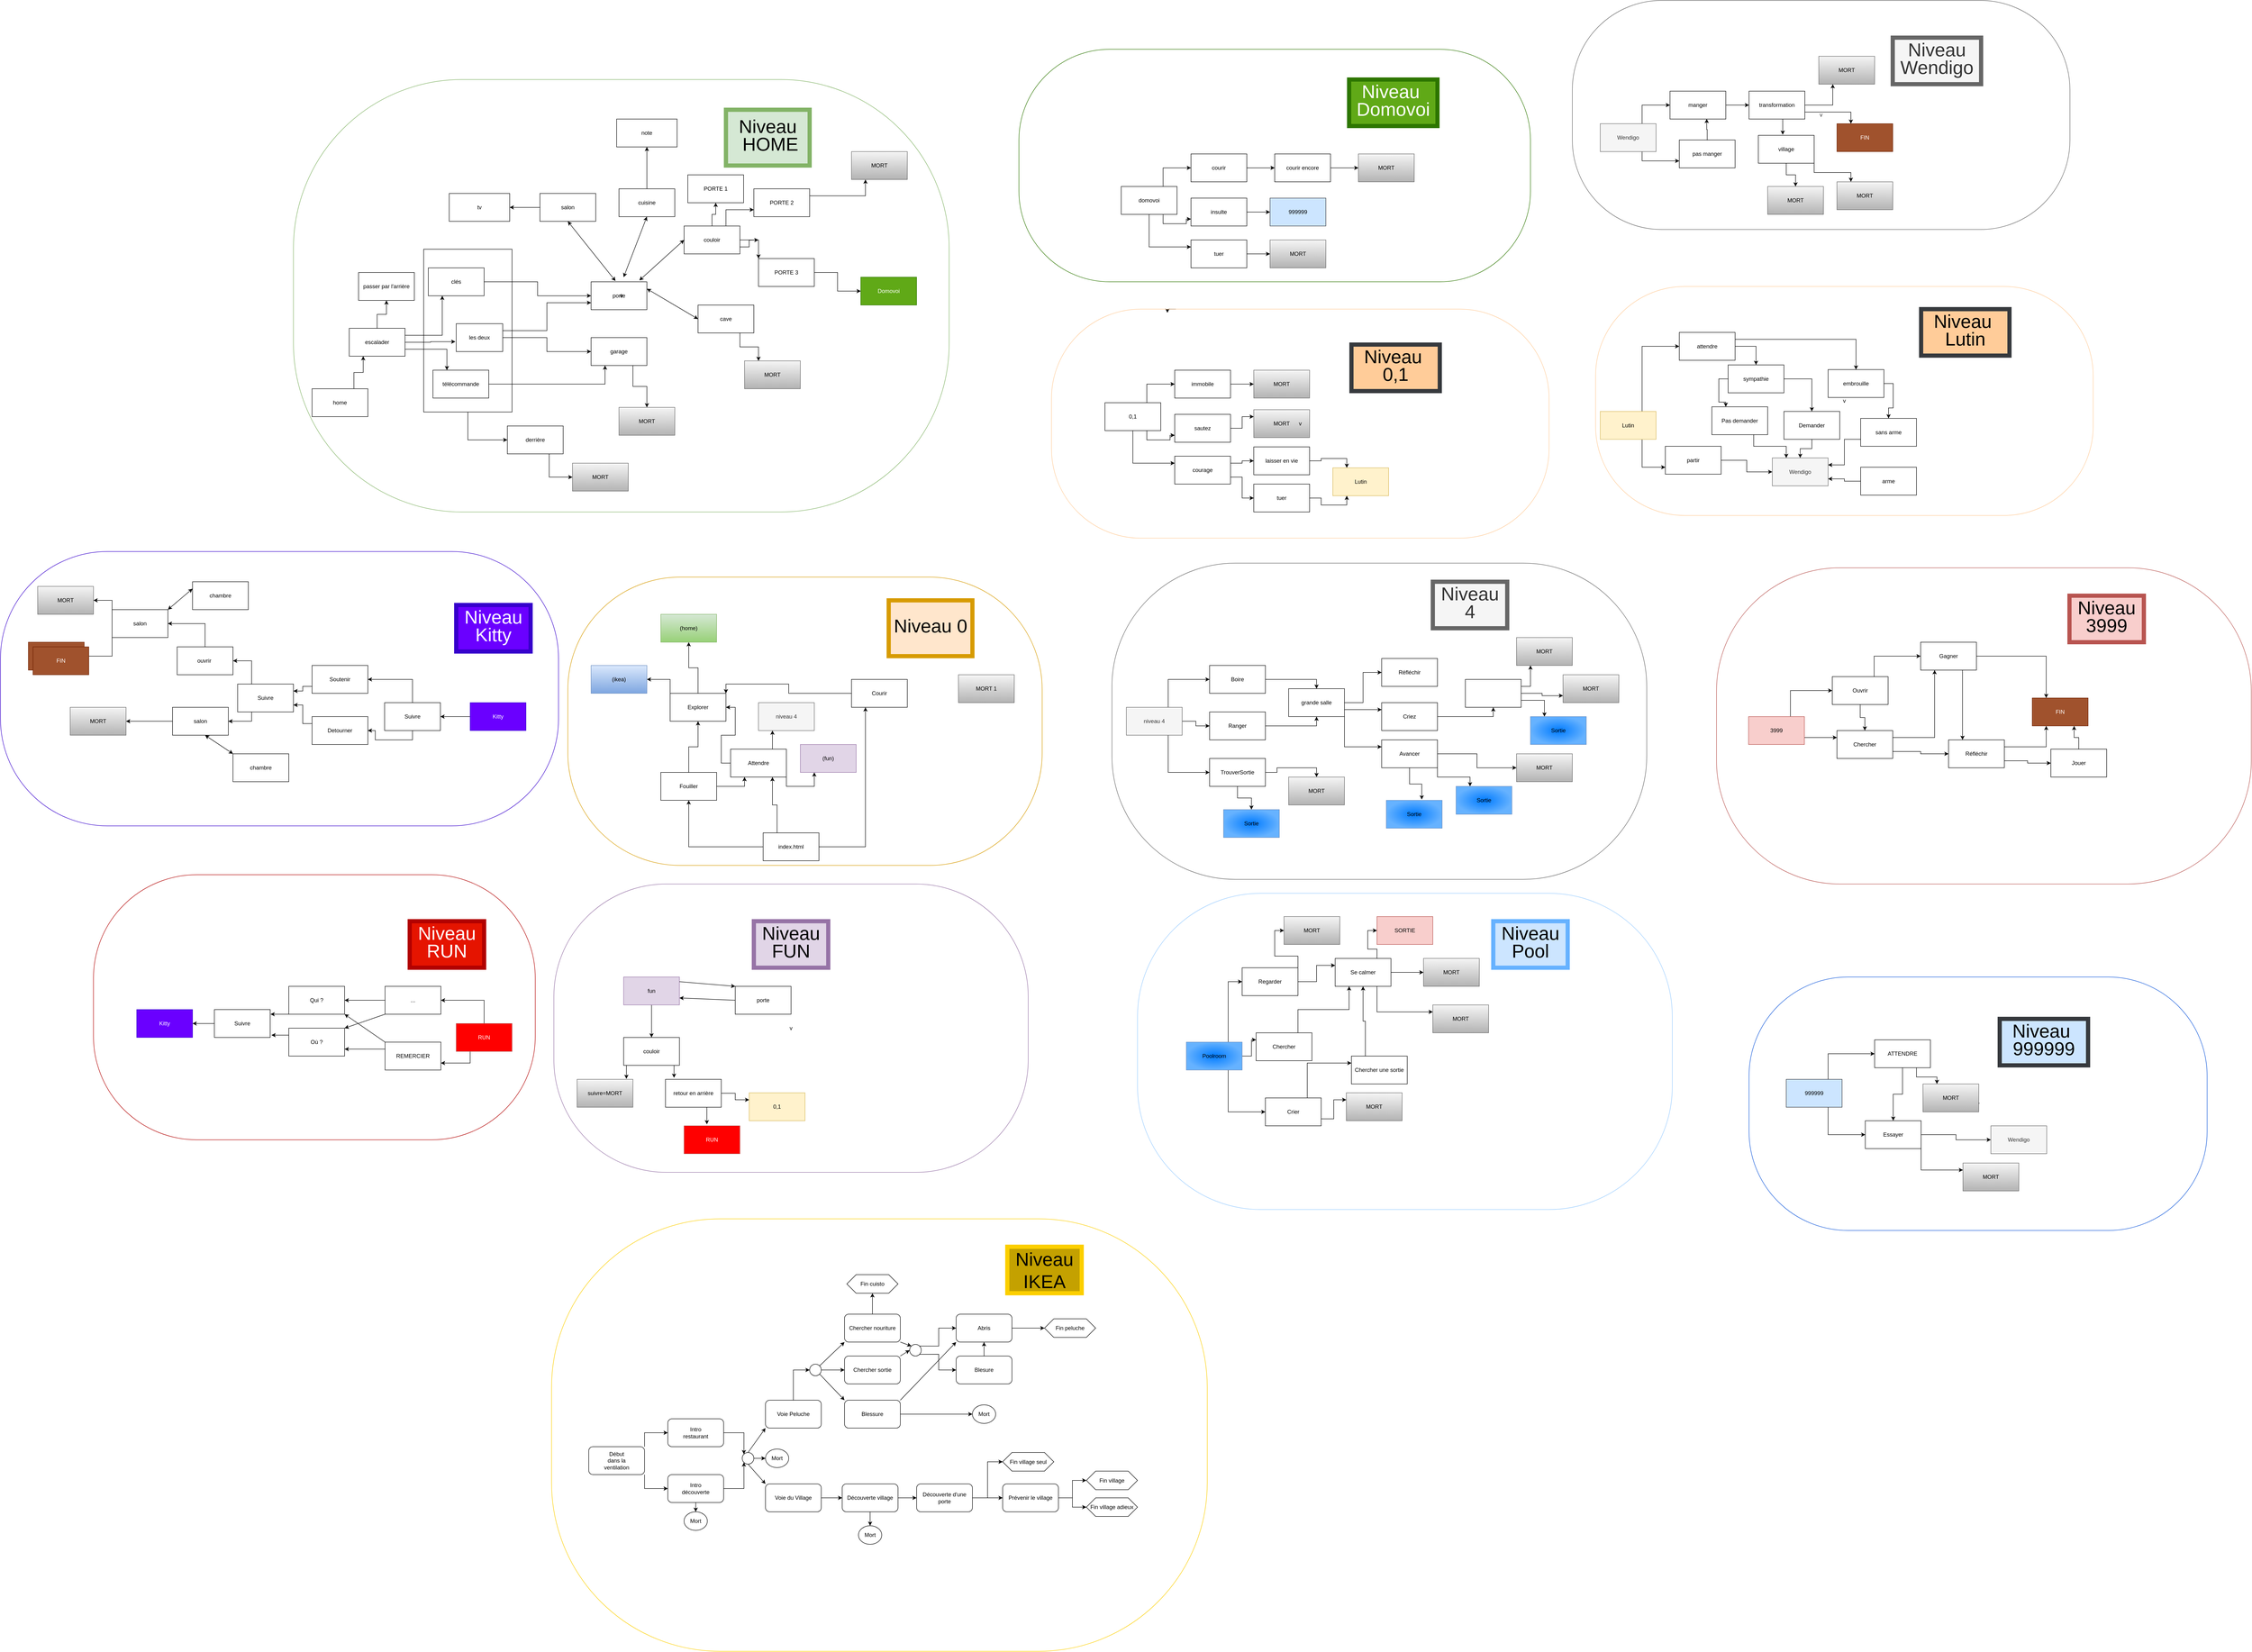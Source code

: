 <mxfile version="24.0.5" type="device">
  <diagram name="Page-1" id="wDsUAt-3eCRUhv08e1yK">
    <mxGraphModel dx="5802" dy="4422" grid="1" gridSize="10" guides="1" tooltips="1" connect="1" arrows="1" fold="1" page="1" pageScale="1" pageWidth="827" pageHeight="1169" math="0" shadow="0">
      <root>
        <mxCell id="0" />
        <mxCell id="1" parent="0" />
        <mxCell id="fhvjaHQJT-w74q8AiSvq-8" style="edgeStyle=orthogonalEdgeStyle;rounded=0;orthogonalLoop=1;jettySize=auto;html=1;exitX=0;exitY=0.5;exitDx=0;exitDy=0;entryX=0.5;entryY=1;entryDx=0;entryDy=0;" parent="1" source="fhvjaHQJT-w74q8AiSvq-1" target="fhvjaHQJT-w74q8AiSvq-2" edge="1">
          <mxGeometry relative="1" as="geometry" />
        </mxCell>
        <mxCell id="fhvjaHQJT-w74q8AiSvq-13" style="edgeStyle=orthogonalEdgeStyle;rounded=0;orthogonalLoop=1;jettySize=auto;html=1;exitX=1;exitY=0.5;exitDx=0;exitDy=0;entryX=0.25;entryY=1;entryDx=0;entryDy=0;" parent="1" source="fhvjaHQJT-w74q8AiSvq-1" target="fhvjaHQJT-w74q8AiSvq-5" edge="1">
          <mxGeometry relative="1" as="geometry" />
        </mxCell>
        <mxCell id="fhvjaHQJT-w74q8AiSvq-21" style="edgeStyle=orthogonalEdgeStyle;rounded=0;orthogonalLoop=1;jettySize=auto;html=1;exitX=0.25;exitY=0;exitDx=0;exitDy=0;entryX=0.75;entryY=1;entryDx=0;entryDy=0;" parent="1" source="fhvjaHQJT-w74q8AiSvq-1" target="fhvjaHQJT-w74q8AiSvq-3" edge="1">
          <mxGeometry relative="1" as="geometry" />
        </mxCell>
        <mxCell id="fhvjaHQJT-w74q8AiSvq-1" value="index.html" style="rounded=0;whiteSpace=wrap;html=1;" parent="1" vertex="1">
          <mxGeometry x="400" y="550" width="120" height="60" as="geometry" />
        </mxCell>
        <mxCell id="fhvjaHQJT-w74q8AiSvq-11" style="edgeStyle=orthogonalEdgeStyle;rounded=0;orthogonalLoop=1;jettySize=auto;html=1;exitX=0.5;exitY=0;exitDx=0;exitDy=0;entryX=0.5;entryY=1;entryDx=0;entryDy=0;" parent="1" source="fhvjaHQJT-w74q8AiSvq-2" target="fhvjaHQJT-w74q8AiSvq-10" edge="1">
          <mxGeometry relative="1" as="geometry" />
        </mxCell>
        <mxCell id="fhvjaHQJT-w74q8AiSvq-19" style="edgeStyle=orthogonalEdgeStyle;rounded=0;orthogonalLoop=1;jettySize=auto;html=1;exitX=1;exitY=0.5;exitDx=0;exitDy=0;entryX=0.25;entryY=1;entryDx=0;entryDy=0;" parent="1" source="fhvjaHQJT-w74q8AiSvq-2" target="fhvjaHQJT-w74q8AiSvq-3" edge="1">
          <mxGeometry relative="1" as="geometry" />
        </mxCell>
        <mxCell id="fhvjaHQJT-w74q8AiSvq-2" value="Fouiller" style="rounded=0;whiteSpace=wrap;html=1;" parent="1" vertex="1">
          <mxGeometry x="180" y="420" width="120" height="60" as="geometry" />
        </mxCell>
        <mxCell id="fhvjaHQJT-w74q8AiSvq-12" style="edgeStyle=orthogonalEdgeStyle;rounded=0;orthogonalLoop=1;jettySize=auto;html=1;exitX=0;exitY=0.5;exitDx=0;exitDy=0;entryX=1;entryY=0.5;entryDx=0;entryDy=0;" parent="1" source="fhvjaHQJT-w74q8AiSvq-3" target="fhvjaHQJT-w74q8AiSvq-10" edge="1">
          <mxGeometry relative="1" as="geometry" />
        </mxCell>
        <mxCell id="fhvjaHQJT-w74q8AiSvq-26" style="edgeStyle=orthogonalEdgeStyle;rounded=0;orthogonalLoop=1;jettySize=auto;html=1;exitX=1;exitY=1;exitDx=0;exitDy=0;entryX=0.25;entryY=1;entryDx=0;entryDy=0;" parent="1" source="fhvjaHQJT-w74q8AiSvq-3" target="fhvjaHQJT-w74q8AiSvq-22" edge="1">
          <mxGeometry relative="1" as="geometry" />
        </mxCell>
        <mxCell id="fhvjaHQJT-w74q8AiSvq-27" style="edgeStyle=orthogonalEdgeStyle;rounded=0;orthogonalLoop=1;jettySize=auto;html=1;exitX=0.75;exitY=0;exitDx=0;exitDy=0;entryX=0.25;entryY=1;entryDx=0;entryDy=0;" parent="1" source="fhvjaHQJT-w74q8AiSvq-3" target="fhvjaHQJT-w74q8AiSvq-14" edge="1">
          <mxGeometry relative="1" as="geometry" />
        </mxCell>
        <mxCell id="fhvjaHQJT-w74q8AiSvq-3" value="Attendre" style="rounded=0;whiteSpace=wrap;html=1;" parent="1" vertex="1">
          <mxGeometry x="330" y="370" width="120" height="60" as="geometry" />
        </mxCell>
        <mxCell id="fhvjaHQJT-w74q8AiSvq-20" style="edgeStyle=orthogonalEdgeStyle;rounded=0;orthogonalLoop=1;jettySize=auto;html=1;exitX=0;exitY=0.5;exitDx=0;exitDy=0;entryX=1;entryY=0;entryDx=0;entryDy=0;" parent="1" source="fhvjaHQJT-w74q8AiSvq-5" target="fhvjaHQJT-w74q8AiSvq-10" edge="1">
          <mxGeometry relative="1" as="geometry" />
        </mxCell>
        <mxCell id="fhvjaHQJT-w74q8AiSvq-5" value="Courir" style="rounded=0;whiteSpace=wrap;html=1;" parent="1" vertex="1">
          <mxGeometry x="590" y="220" width="120" height="60" as="geometry" />
        </mxCell>
        <mxCell id="fhvjaHQJT-w74q8AiSvq-6" value="MORT 1" style="rounded=0;whiteSpace=wrap;html=1;fillColor=#f5f5f5;gradientColor=#b3b3b3;strokeColor=#666666;" parent="1" vertex="1">
          <mxGeometry x="820" y="210" width="120" height="60" as="geometry" />
        </mxCell>
        <mxCell id="fhvjaHQJT-w74q8AiSvq-33" style="edgeStyle=orthogonalEdgeStyle;rounded=0;orthogonalLoop=1;jettySize=auto;html=1;exitX=0;exitY=0;exitDx=0;exitDy=0;entryX=1;entryY=0.5;entryDx=0;entryDy=0;" parent="1" source="fhvjaHQJT-w74q8AiSvq-10" target="fhvjaHQJT-w74q8AiSvq-28" edge="1">
          <mxGeometry relative="1" as="geometry" />
        </mxCell>
        <mxCell id="fhvjaHQJT-w74q8AiSvq-34" style="edgeStyle=orthogonalEdgeStyle;rounded=0;orthogonalLoop=1;jettySize=auto;html=1;exitX=0.5;exitY=0;exitDx=0;exitDy=0;entryX=0.5;entryY=1;entryDx=0;entryDy=0;" parent="1" source="fhvjaHQJT-w74q8AiSvq-10" target="fhvjaHQJT-w74q8AiSvq-29" edge="1">
          <mxGeometry relative="1" as="geometry" />
        </mxCell>
        <mxCell id="fhvjaHQJT-w74q8AiSvq-10" value="Explorer" style="rounded=0;whiteSpace=wrap;html=1;" parent="1" vertex="1">
          <mxGeometry x="200" y="250" width="120" height="60" as="geometry" />
        </mxCell>
        <mxCell id="fhvjaHQJT-w74q8AiSvq-14" value="niveau 4" style="rounded=0;whiteSpace=wrap;html=1;fillColor=#f5f5f5;strokeColor=#666666;fontColor=#333333;" parent="1" vertex="1">
          <mxGeometry x="390" y="270" width="120" height="60" as="geometry" />
        </mxCell>
        <mxCell id="fhvjaHQJT-w74q8AiSvq-22" value="(fun)" style="rounded=0;whiteSpace=wrap;html=1;fillColor=#e1d5e7;strokeColor=#9673a6;" parent="1" vertex="1">
          <mxGeometry x="480" y="360" width="120" height="60" as="geometry" />
        </mxCell>
        <mxCell id="fhvjaHQJT-w74q8AiSvq-28" value="(ikea)" style="rounded=0;whiteSpace=wrap;html=1;fillColor=#dae8fc;gradientColor=#7ea6e0;strokeColor=#6c8ebf;" parent="1" vertex="1">
          <mxGeometry x="30" y="190" width="120" height="60" as="geometry" />
        </mxCell>
        <mxCell id="fhvjaHQJT-w74q8AiSvq-29" value="(home)" style="rounded=0;whiteSpace=wrap;html=1;fillColor=#d5e8d4;gradientColor=#97d077;strokeColor=#82b366;" parent="1" vertex="1">
          <mxGeometry x="180" y="80" width="120" height="60" as="geometry" />
        </mxCell>
        <mxCell id="fhvjaHQJT-w74q8AiSvq-30" value="&lt;p style=&quot;line-height: 130%;&quot;&gt;&lt;font style=&quot;font-size: 40px;&quot;&gt;Niveau 0&lt;/font&gt;&lt;/p&gt;" style="text;html=1;align=center;verticalAlign=middle;whiteSpace=wrap;rounded=0;strokeWidth=9;fillColor=#ffe6cc;strokeColor=#d79b00;" parent="1" vertex="1">
          <mxGeometry x="670" y="50" width="180" height="120" as="geometry" />
        </mxCell>
        <mxCell id="fhvjaHQJT-w74q8AiSvq-55" style="edgeStyle=orthogonalEdgeStyle;rounded=0;orthogonalLoop=1;jettySize=auto;html=1;exitX=0.75;exitY=0;exitDx=0;exitDy=0;entryX=0.25;entryY=1;entryDx=0;entryDy=0;" parent="1" source="fhvjaHQJT-w74q8AiSvq-35" target="fhvjaHQJT-w74q8AiSvq-37" edge="1">
          <mxGeometry relative="1" as="geometry" />
        </mxCell>
        <mxCell id="fhvjaHQJT-w74q8AiSvq-35" value="home" style="rounded=0;whiteSpace=wrap;html=1;" parent="1" vertex="1">
          <mxGeometry x="-570" y="-405" width="120" height="60" as="geometry" />
        </mxCell>
        <mxCell id="fhvjaHQJT-w74q8AiSvq-50" style="edgeStyle=orthogonalEdgeStyle;rounded=0;orthogonalLoop=1;jettySize=auto;html=1;exitX=1;exitY=0.25;exitDx=0;exitDy=0;entryX=0.25;entryY=1;entryDx=0;entryDy=0;" parent="1" source="fhvjaHQJT-w74q8AiSvq-37" target="fhvjaHQJT-w74q8AiSvq-38" edge="1">
          <mxGeometry relative="1" as="geometry" />
        </mxCell>
        <mxCell id="fhvjaHQJT-w74q8AiSvq-52" style="edgeStyle=orthogonalEdgeStyle;rounded=0;orthogonalLoop=1;jettySize=auto;html=1;exitX=1;exitY=0.75;exitDx=0;exitDy=0;entryX=0.25;entryY=0;entryDx=0;entryDy=0;" parent="1" source="fhvjaHQJT-w74q8AiSvq-37" target="fhvjaHQJT-w74q8AiSvq-39" edge="1">
          <mxGeometry relative="1" as="geometry" />
        </mxCell>
        <mxCell id="bBkLZeOjdPEheKSRoMoC-14" style="edgeStyle=orthogonalEdgeStyle;rounded=0;orthogonalLoop=1;jettySize=auto;html=1;exitX=0.5;exitY=0;exitDx=0;exitDy=0;entryX=0.5;entryY=1;entryDx=0;entryDy=0;" parent="1" source="fhvjaHQJT-w74q8AiSvq-37" target="bBkLZeOjdPEheKSRoMoC-13" edge="1">
          <mxGeometry relative="1" as="geometry" />
        </mxCell>
        <mxCell id="fhvjaHQJT-w74q8AiSvq-37" value="escalader" style="rounded=0;whiteSpace=wrap;html=1;" parent="1" vertex="1">
          <mxGeometry x="-490" y="-535" width="120" height="60" as="geometry" />
        </mxCell>
        <mxCell id="fhvjaHQJT-w74q8AiSvq-49" style="edgeStyle=orthogonalEdgeStyle;rounded=0;orthogonalLoop=1;jettySize=auto;html=1;exitX=1;exitY=0.5;exitDx=0;exitDy=0;entryX=0;entryY=0.5;entryDx=0;entryDy=0;" parent="1" source="fhvjaHQJT-w74q8AiSvq-38" target="fhvjaHQJT-w74q8AiSvq-43" edge="1">
          <mxGeometry relative="1" as="geometry" />
        </mxCell>
        <mxCell id="fhvjaHQJT-w74q8AiSvq-38" value="clés" style="rounded=0;whiteSpace=wrap;html=1;" parent="1" vertex="1">
          <mxGeometry x="-320" y="-665" width="120" height="60" as="geometry" />
        </mxCell>
        <mxCell id="fhvjaHQJT-w74q8AiSvq-46" style="edgeStyle=orthogonalEdgeStyle;rounded=0;orthogonalLoop=1;jettySize=auto;html=1;exitX=1;exitY=0.5;exitDx=0;exitDy=0;entryX=0.25;entryY=1;entryDx=0;entryDy=0;" parent="1" source="fhvjaHQJT-w74q8AiSvq-39" target="fhvjaHQJT-w74q8AiSvq-44" edge="1">
          <mxGeometry relative="1" as="geometry" />
        </mxCell>
        <mxCell id="fhvjaHQJT-w74q8AiSvq-39" value="télécommande" style="rounded=0;whiteSpace=wrap;html=1;" parent="1" vertex="1">
          <mxGeometry x="-310" y="-445" width="120" height="60" as="geometry" />
        </mxCell>
        <mxCell id="fhvjaHQJT-w74q8AiSvq-47" style="edgeStyle=orthogonalEdgeStyle;rounded=0;orthogonalLoop=1;jettySize=auto;html=1;exitX=1;exitY=0.5;exitDx=0;exitDy=0;entryX=0;entryY=0.5;entryDx=0;entryDy=0;" parent="1" source="fhvjaHQJT-w74q8AiSvq-42" target="fhvjaHQJT-w74q8AiSvq-44" edge="1">
          <mxGeometry relative="1" as="geometry" />
        </mxCell>
        <mxCell id="fhvjaHQJT-w74q8AiSvq-48" style="edgeStyle=orthogonalEdgeStyle;rounded=0;orthogonalLoop=1;jettySize=auto;html=1;exitX=1;exitY=0.25;exitDx=0;exitDy=0;entryX=0;entryY=0.75;entryDx=0;entryDy=0;" parent="1" source="fhvjaHQJT-w74q8AiSvq-42" target="fhvjaHQJT-w74q8AiSvq-43" edge="1">
          <mxGeometry relative="1" as="geometry" />
        </mxCell>
        <mxCell id="fhvjaHQJT-w74q8AiSvq-42" value="les deux" style="rounded=0;whiteSpace=wrap;html=1;" parent="1" vertex="1">
          <mxGeometry x="-260" y="-545" width="100" height="60" as="geometry" />
        </mxCell>
        <mxCell id="fhvjaHQJT-w74q8AiSvq-43" value="porte" style="rounded=0;whiteSpace=wrap;html=1;" parent="1" vertex="1">
          <mxGeometry x="30" y="-635" width="120" height="60" as="geometry" />
        </mxCell>
        <mxCell id="fhvjaHQJT-w74q8AiSvq-54" style="edgeStyle=orthogonalEdgeStyle;rounded=0;orthogonalLoop=1;jettySize=auto;html=1;exitX=0.75;exitY=1;exitDx=0;exitDy=0;entryX=0.5;entryY=0;entryDx=0;entryDy=0;" parent="1" source="fhvjaHQJT-w74q8AiSvq-44" target="fhvjaHQJT-w74q8AiSvq-53" edge="1">
          <mxGeometry relative="1" as="geometry" />
        </mxCell>
        <mxCell id="fhvjaHQJT-w74q8AiSvq-44" value="garage" style="rounded=0;whiteSpace=wrap;html=1;" parent="1" vertex="1">
          <mxGeometry x="30" y="-515" width="120" height="60" as="geometry" />
        </mxCell>
        <mxCell id="fhvjaHQJT-w74q8AiSvq-51" style="edgeStyle=orthogonalEdgeStyle;rounded=0;orthogonalLoop=1;jettySize=auto;html=1;exitX=1;exitY=0.5;exitDx=0;exitDy=0;entryX=-0.018;entryY=0.646;entryDx=0;entryDy=0;entryPerimeter=0;" parent="1" source="fhvjaHQJT-w74q8AiSvq-37" target="fhvjaHQJT-w74q8AiSvq-42" edge="1">
          <mxGeometry relative="1" as="geometry" />
        </mxCell>
        <mxCell id="fhvjaHQJT-w74q8AiSvq-53" value="MORT" style="rounded=0;whiteSpace=wrap;html=1;fillColor=#f5f5f5;gradientColor=#b3b3b3;strokeColor=#666666;" parent="1" vertex="1">
          <mxGeometry x="90" y="-365" width="120" height="60" as="geometry" />
        </mxCell>
        <mxCell id="fhvjaHQJT-w74q8AiSvq-56" value="salon" style="rounded=0;whiteSpace=wrap;html=1;" parent="1" vertex="1">
          <mxGeometry x="-80" y="-825" width="120" height="60" as="geometry" />
        </mxCell>
        <mxCell id="fhvjaHQJT-w74q8AiSvq-57" value="cuisine" style="rounded=0;whiteSpace=wrap;html=1;" parent="1" vertex="1">
          <mxGeometry x="90" y="-835" width="120" height="60" as="geometry" />
        </mxCell>
        <mxCell id="bBkLZeOjdPEheKSRoMoC-6" style="edgeStyle=orthogonalEdgeStyle;rounded=0;orthogonalLoop=1;jettySize=auto;html=1;exitX=1;exitY=0.5;exitDx=0;exitDy=0;entryX=0;entryY=0;entryDx=0;entryDy=0;" parent="1" source="fhvjaHQJT-w74q8AiSvq-58" target="Ztw9svr5zgqMoqMs8lfJ-15" edge="1">
          <mxGeometry relative="1" as="geometry" />
        </mxCell>
        <mxCell id="bBkLZeOjdPEheKSRoMoC-8" style="edgeStyle=orthogonalEdgeStyle;rounded=0;orthogonalLoop=1;jettySize=auto;html=1;exitX=0.5;exitY=0;exitDx=0;exitDy=0;entryX=0.5;entryY=1;entryDx=0;entryDy=0;" parent="1" source="fhvjaHQJT-w74q8AiSvq-58" target="Ztw9svr5zgqMoqMs8lfJ-12" edge="1">
          <mxGeometry relative="1" as="geometry" />
        </mxCell>
        <mxCell id="bBkLZeOjdPEheKSRoMoC-9" style="edgeStyle=orthogonalEdgeStyle;rounded=0;orthogonalLoop=1;jettySize=auto;html=1;exitX=0.75;exitY=0;exitDx=0;exitDy=0;entryX=0;entryY=0.75;entryDx=0;entryDy=0;" parent="1" source="fhvjaHQJT-w74q8AiSvq-58" target="Ztw9svr5zgqMoqMs8lfJ-13" edge="1">
          <mxGeometry relative="1" as="geometry" />
        </mxCell>
        <mxCell id="bBkLZeOjdPEheKSRoMoC-11" style="edgeStyle=orthogonalEdgeStyle;rounded=0;orthogonalLoop=1;jettySize=auto;html=1;exitX=1;exitY=0.75;exitDx=0;exitDy=0;" parent="1" source="fhvjaHQJT-w74q8AiSvq-58" edge="1">
          <mxGeometry relative="1" as="geometry">
            <mxPoint x="390" y="-725" as="targetPoint" />
          </mxGeometry>
        </mxCell>
        <mxCell id="fhvjaHQJT-w74q8AiSvq-58" value="couloir" style="rounded=0;whiteSpace=wrap;html=1;" parent="1" vertex="1">
          <mxGeometry x="230" y="-755" width="120" height="60" as="geometry" />
        </mxCell>
        <mxCell id="Ztw9svr5zgqMoqMs8lfJ-11" style="edgeStyle=orthogonalEdgeStyle;rounded=0;orthogonalLoop=1;jettySize=auto;html=1;exitX=0.75;exitY=1;exitDx=0;exitDy=0;entryX=0.25;entryY=0;entryDx=0;entryDy=0;" parent="1" source="fhvjaHQJT-w74q8AiSvq-59" target="Ztw9svr5zgqMoqMs8lfJ-10" edge="1">
          <mxGeometry relative="1" as="geometry" />
        </mxCell>
        <mxCell id="fhvjaHQJT-w74q8AiSvq-59" value="cave" style="rounded=0;whiteSpace=wrap;html=1;" parent="1" vertex="1">
          <mxGeometry x="260" y="-585" width="120" height="60" as="geometry" />
        </mxCell>
        <mxCell id="fhvjaHQJT-w74q8AiSvq-61" value="" style="endArrow=classic;startArrow=classic;html=1;rounded=0;exitX=0.438;exitY=-0.029;exitDx=0;exitDy=0;exitPerimeter=0;entryX=0.5;entryY=1;entryDx=0;entryDy=0;" parent="1" source="fhvjaHQJT-w74q8AiSvq-43" target="fhvjaHQJT-w74q8AiSvq-56" edge="1">
          <mxGeometry width="50" height="50" relative="1" as="geometry">
            <mxPoint x="30" y="-675" as="sourcePoint" />
            <mxPoint x="80" y="-725" as="targetPoint" />
          </mxGeometry>
        </mxCell>
        <mxCell id="fhvjaHQJT-w74q8AiSvq-62" value="" style="endArrow=classic;startArrow=classic;html=1;rounded=0;entryX=0.5;entryY=1;entryDx=0;entryDy=0;" parent="1" target="fhvjaHQJT-w74q8AiSvq-57" edge="1">
          <mxGeometry width="50" height="50" relative="1" as="geometry">
            <mxPoint x="100" y="-645" as="sourcePoint" />
            <mxPoint x="-10" y="-755" as="targetPoint" />
          </mxGeometry>
        </mxCell>
        <mxCell id="fhvjaHQJT-w74q8AiSvq-63" value="" style="endArrow=classic;startArrow=classic;html=1;rounded=0;exitX=0.865;exitY=-0.05;exitDx=0;exitDy=0;exitPerimeter=0;entryX=0;entryY=0.5;entryDx=0;entryDy=0;" parent="1" source="fhvjaHQJT-w74q8AiSvq-43" target="fhvjaHQJT-w74q8AiSvq-58" edge="1">
          <mxGeometry width="50" height="50" relative="1" as="geometry">
            <mxPoint x="83" y="-637" as="sourcePoint" />
            <mxPoint x="-20" y="-765" as="targetPoint" />
          </mxGeometry>
        </mxCell>
        <mxCell id="fhvjaHQJT-w74q8AiSvq-64" value="" style="endArrow=classic;startArrow=classic;html=1;rounded=0;exitX=1;exitY=0.25;exitDx=0;exitDy=0;entryX=0;entryY=0.5;entryDx=0;entryDy=0;" parent="1" source="fhvjaHQJT-w74q8AiSvq-43" target="fhvjaHQJT-w74q8AiSvq-59" edge="1">
          <mxGeometry width="50" height="50" relative="1" as="geometry">
            <mxPoint x="93" y="-627" as="sourcePoint" />
            <mxPoint x="-10" y="-755" as="targetPoint" />
          </mxGeometry>
        </mxCell>
        <mxCell id="RA26-XPETVJTPHzEuF9s-6" style="edgeStyle=orthogonalEdgeStyle;rounded=0;orthogonalLoop=1;jettySize=auto;html=1;exitX=0.5;exitY=1;exitDx=0;exitDy=0;entryX=0.5;entryY=0;entryDx=0;entryDy=0;" parent="1" source="RA26-XPETVJTPHzEuF9s-1" target="RA26-XPETVJTPHzEuF9s-5" edge="1">
          <mxGeometry relative="1" as="geometry" />
        </mxCell>
        <mxCell id="RA26-XPETVJTPHzEuF9s-1" value="fun" style="rounded=0;whiteSpace=wrap;html=1;fillColor=#e1d5e7;strokeColor=#9673a6;" parent="1" vertex="1">
          <mxGeometry x="100" y="860" width="120" height="60" as="geometry" />
        </mxCell>
        <mxCell id="RA26-XPETVJTPHzEuF9s-2" value="porte" style="rounded=0;whiteSpace=wrap;html=1;" parent="1" vertex="1">
          <mxGeometry x="340" y="880" width="120" height="60" as="geometry" />
        </mxCell>
        <mxCell id="RA26-XPETVJTPHzEuF9s-3" value="" style="endArrow=classic;html=1;rounded=0;entryX=0;entryY=0;entryDx=0;entryDy=0;" parent="1" target="RA26-XPETVJTPHzEuF9s-2" edge="1">
          <mxGeometry width="50" height="50" relative="1" as="geometry">
            <mxPoint x="220" y="870" as="sourcePoint" />
            <mxPoint x="270" y="820" as="targetPoint" />
          </mxGeometry>
        </mxCell>
        <mxCell id="RA26-XPETVJTPHzEuF9s-4" value="" style="endArrow=classic;html=1;rounded=0;exitX=0;exitY=0.5;exitDx=0;exitDy=0;entryX=1;entryY=0.75;entryDx=0;entryDy=0;" parent="1" source="RA26-XPETVJTPHzEuF9s-2" target="RA26-XPETVJTPHzEuF9s-1" edge="1">
          <mxGeometry width="50" height="50" relative="1" as="geometry">
            <mxPoint x="230" y="880" as="sourcePoint" />
            <mxPoint x="240" y="920" as="targetPoint" />
          </mxGeometry>
        </mxCell>
        <mxCell id="RA26-XPETVJTPHzEuF9s-5" value="couloir" style="rounded=0;whiteSpace=wrap;html=1;" parent="1" vertex="1">
          <mxGeometry x="100" y="990" width="120" height="60" as="geometry" />
        </mxCell>
        <mxCell id="RA26-XPETVJTPHzEuF9s-7" value="suivre=MORT" style="rounded=0;whiteSpace=wrap;html=1;fillColor=#f5f5f5;strokeColor=#666666;gradientColor=#b3b3b3;" parent="1" vertex="1">
          <mxGeometry y="1080" width="120" height="60" as="geometry" />
        </mxCell>
        <mxCell id="RA26-XPETVJTPHzEuF9s-14" style="edgeStyle=orthogonalEdgeStyle;rounded=0;orthogonalLoop=1;jettySize=auto;html=1;exitX=1;exitY=0.5;exitDx=0;exitDy=0;entryX=0;entryY=0.25;entryDx=0;entryDy=0;" parent="1" source="RA26-XPETVJTPHzEuF9s-8" target="RA26-XPETVJTPHzEuF9s-12" edge="1">
          <mxGeometry relative="1" as="geometry" />
        </mxCell>
        <mxCell id="RA26-XPETVJTPHzEuF9s-8" value="retour en arrière" style="rounded=0;whiteSpace=wrap;html=1;" parent="1" vertex="1">
          <mxGeometry x="190" y="1080" width="120" height="60" as="geometry" />
        </mxCell>
        <mxCell id="RA26-XPETVJTPHzEuF9s-9" style="edgeStyle=orthogonalEdgeStyle;rounded=0;orthogonalLoop=1;jettySize=auto;html=1;exitX=0.25;exitY=1;exitDx=0;exitDy=0;entryX=0.883;entryY=-0.016;entryDx=0;entryDy=0;entryPerimeter=0;" parent="1" source="RA26-XPETVJTPHzEuF9s-5" target="RA26-XPETVJTPHzEuF9s-7" edge="1">
          <mxGeometry relative="1" as="geometry" />
        </mxCell>
        <mxCell id="RA26-XPETVJTPHzEuF9s-10" style="edgeStyle=orthogonalEdgeStyle;rounded=0;orthogonalLoop=1;jettySize=auto;html=1;exitX=0.75;exitY=1;exitDx=0;exitDy=0;entryX=0.153;entryY=-0.055;entryDx=0;entryDy=0;entryPerimeter=0;" parent="1" source="RA26-XPETVJTPHzEuF9s-5" target="RA26-XPETVJTPHzEuF9s-8" edge="1">
          <mxGeometry relative="1" as="geometry" />
        </mxCell>
        <mxCell id="RA26-XPETVJTPHzEuF9s-11" value="RUN" style="rounded=0;whiteSpace=wrap;html=1;fillColor=#ff0000;strokeColor=#B85450;fontColor=#FFFFFF;" parent="1" vertex="1">
          <mxGeometry x="230" y="1180" width="120" height="60" as="geometry" />
        </mxCell>
        <mxCell id="RA26-XPETVJTPHzEuF9s-12" value="0,1" style="rounded=0;whiteSpace=wrap;html=1;fillColor=#fff2cc;strokeColor=#d6b656;" parent="1" vertex="1">
          <mxGeometry x="370" y="1109" width="120" height="60" as="geometry" />
        </mxCell>
        <mxCell id="RA26-XPETVJTPHzEuF9s-13" style="edgeStyle=orthogonalEdgeStyle;rounded=0;orthogonalLoop=1;jettySize=auto;html=1;exitX=0.75;exitY=1;exitDx=0;exitDy=0;entryX=0.408;entryY=-0.055;entryDx=0;entryDy=0;entryPerimeter=0;" parent="1" source="RA26-XPETVJTPHzEuF9s-8" target="RA26-XPETVJTPHzEuF9s-11" edge="1">
          <mxGeometry relative="1" as="geometry" />
        </mxCell>
        <mxCell id="fhvjaHQJT-w74q8AiSvq-32" value="v" style="rounded=1;whiteSpace=wrap;html=1;arcSize=39;fillColor=none;strokeColor=#9673a6;" parent="1" vertex="1">
          <mxGeometry x="-50" y="660" width="1020" height="620" as="geometry" />
        </mxCell>
        <mxCell id="RA26-XPETVJTPHzEuF9s-16" value="&lt;p style=&quot;line-height: 130%;&quot;&gt;&lt;font style=&quot;font-size: 40px;&quot;&gt;Niveau&lt;/font&gt;&lt;/p&gt;&lt;p style=&quot;line-height: 130%;&quot;&gt;&lt;span style=&quot;font-size: 40px; background-color: initial;&quot;&gt;FUN&lt;/span&gt;&lt;/p&gt;" style="text;html=1;align=center;verticalAlign=middle;whiteSpace=wrap;rounded=0;strokeWidth=9;fillColor=#e1d5e7;strokeColor=#9673a6;" parent="1" vertex="1">
          <mxGeometry x="380" y="740" width="160" height="100" as="geometry" />
        </mxCell>
        <mxCell id="RA26-XPETVJTPHzEuF9s-17" value="" style="rounded=1;whiteSpace=wrap;html=1;arcSize=39;fillColor=none;strokeColor=#d79b00;" parent="1" vertex="1">
          <mxGeometry x="-20" width="1020" height="620" as="geometry" />
        </mxCell>
        <mxCell id="RA26-XPETVJTPHzEuF9s-23" style="edgeStyle=orthogonalEdgeStyle;rounded=0;orthogonalLoop=1;jettySize=auto;html=1;exitX=0.5;exitY=0;exitDx=0;exitDy=0;entryX=1;entryY=0.5;entryDx=0;entryDy=0;" parent="1" source="RA26-XPETVJTPHzEuF9s-18" target="RA26-XPETVJTPHzEuF9s-19" edge="1">
          <mxGeometry relative="1" as="geometry" />
        </mxCell>
        <mxCell id="4McibsJFAP93kBh7oGsh-7" style="edgeStyle=orthogonalEdgeStyle;rounded=0;orthogonalLoop=1;jettySize=auto;html=1;exitX=0.25;exitY=1;exitDx=0;exitDy=0;entryX=1;entryY=0.75;entryDx=0;entryDy=0;" parent="1" source="RA26-XPETVJTPHzEuF9s-18" target="RA26-XPETVJTPHzEuF9s-20" edge="1">
          <mxGeometry relative="1" as="geometry" />
        </mxCell>
        <mxCell id="RA26-XPETVJTPHzEuF9s-18" value="RUN" style="rounded=0;whiteSpace=wrap;html=1;fillColor=#ff0000;strokeColor=#B85450;fontColor=#FFFFFF;" parent="1" vertex="1">
          <mxGeometry x="-260" y="960" width="120" height="60" as="geometry" />
        </mxCell>
        <mxCell id="RA26-XPETVJTPHzEuF9s-28" style="edgeStyle=orthogonalEdgeStyle;rounded=0;orthogonalLoop=1;jettySize=auto;html=1;exitX=0;exitY=0.5;exitDx=0;exitDy=0;entryX=1;entryY=0.5;entryDx=0;entryDy=0;" parent="1" source="RA26-XPETVJTPHzEuF9s-19" target="RA26-XPETVJTPHzEuF9s-21" edge="1">
          <mxGeometry relative="1" as="geometry" />
        </mxCell>
        <mxCell id="RA26-XPETVJTPHzEuF9s-19" value="..." style="rounded=0;whiteSpace=wrap;html=1;" parent="1" vertex="1">
          <mxGeometry x="-413" y="880" width="120" height="60" as="geometry" />
        </mxCell>
        <mxCell id="RA26-XPETVJTPHzEuF9s-25" style="edgeStyle=orthogonalEdgeStyle;rounded=0;orthogonalLoop=1;jettySize=auto;html=1;exitX=0;exitY=0.25;exitDx=0;exitDy=0;entryX=1;entryY=0.75;entryDx=0;entryDy=0;" parent="1" source="RA26-XPETVJTPHzEuF9s-20" target="RA26-XPETVJTPHzEuF9s-22" edge="1">
          <mxGeometry relative="1" as="geometry" />
        </mxCell>
        <mxCell id="RA26-XPETVJTPHzEuF9s-20" value="REMERCIER" style="rounded=0;whiteSpace=wrap;html=1;" parent="1" vertex="1">
          <mxGeometry x="-413" y="1000" width="120" height="60" as="geometry" />
        </mxCell>
        <mxCell id="RA26-XPETVJTPHzEuF9s-21" value="Qui ?" style="rounded=0;whiteSpace=wrap;html=1;" parent="1" vertex="1">
          <mxGeometry x="-620" y="880" width="120" height="60" as="geometry" />
        </mxCell>
        <mxCell id="RA26-XPETVJTPHzEuF9s-22" value="Où ?" style="rounded=0;whiteSpace=wrap;html=1;" parent="1" vertex="1">
          <mxGeometry x="-620" y="970" width="120" height="60" as="geometry" />
        </mxCell>
        <mxCell id="RA26-XPETVJTPHzEuF9s-26" value="" style="endArrow=classic;html=1;rounded=0;exitX=0;exitY=0;exitDx=0;exitDy=0;entryX=1;entryY=1;entryDx=0;entryDy=0;" parent="1" source="RA26-XPETVJTPHzEuF9s-20" target="RA26-XPETVJTPHzEuF9s-21" edge="1">
          <mxGeometry width="50" height="50" relative="1" as="geometry">
            <mxPoint x="-420" y="1000" as="sourcePoint" />
            <mxPoint x="-370" y="950" as="targetPoint" />
          </mxGeometry>
        </mxCell>
        <mxCell id="RA26-XPETVJTPHzEuF9s-27" value="" style="endArrow=classic;html=1;rounded=0;exitX=0;exitY=1;exitDx=0;exitDy=0;entryX=1;entryY=0;entryDx=0;entryDy=0;" parent="1" source="RA26-XPETVJTPHzEuF9s-19" target="RA26-XPETVJTPHzEuF9s-22" edge="1">
          <mxGeometry width="50" height="50" relative="1" as="geometry">
            <mxPoint x="-403" y="1010" as="sourcePoint" />
            <mxPoint x="-490" y="950" as="targetPoint" />
          </mxGeometry>
        </mxCell>
        <mxCell id="RA26-XPETVJTPHzEuF9s-31" style="edgeStyle=orthogonalEdgeStyle;rounded=0;orthogonalLoop=1;jettySize=auto;html=1;exitX=0;exitY=0.5;exitDx=0;exitDy=0;entryX=1;entryY=0.5;entryDx=0;entryDy=0;" parent="1" source="RA26-XPETVJTPHzEuF9s-29" target="RA26-XPETVJTPHzEuF9s-30" edge="1">
          <mxGeometry relative="1" as="geometry" />
        </mxCell>
        <mxCell id="RA26-XPETVJTPHzEuF9s-29" value="Suivre" style="rounded=0;whiteSpace=wrap;html=1;" parent="1" vertex="1">
          <mxGeometry x="-780" y="930" width="120" height="60" as="geometry" />
        </mxCell>
        <mxCell id="RA26-XPETVJTPHzEuF9s-30" value="Kitty" style="rounded=0;whiteSpace=wrap;html=1;fillColor=#6a00ff;strokeColor=#3700CC;fontColor=#ffffff;" parent="1" vertex="1">
          <mxGeometry x="-947" y="930" width="120" height="60" as="geometry" />
        </mxCell>
        <mxCell id="RA26-XPETVJTPHzEuF9s-32" style="edgeStyle=orthogonalEdgeStyle;rounded=0;orthogonalLoop=1;jettySize=auto;html=1;exitX=0;exitY=1;exitDx=0;exitDy=0;entryX=1.006;entryY=0.156;entryDx=0;entryDy=0;entryPerimeter=0;" parent="1" source="RA26-XPETVJTPHzEuF9s-21" target="RA26-XPETVJTPHzEuF9s-29" edge="1">
          <mxGeometry relative="1" as="geometry" />
        </mxCell>
        <mxCell id="RA26-XPETVJTPHzEuF9s-35" style="edgeStyle=orthogonalEdgeStyle;rounded=0;orthogonalLoop=1;jettySize=auto;html=1;exitX=0;exitY=0.25;exitDx=0;exitDy=0;entryX=1.022;entryY=0.911;entryDx=0;entryDy=0;entryPerimeter=0;" parent="1" source="RA26-XPETVJTPHzEuF9s-22" target="RA26-XPETVJTPHzEuF9s-29" edge="1">
          <mxGeometry relative="1" as="geometry" />
        </mxCell>
        <mxCell id="RA26-XPETVJTPHzEuF9s-37" value="&lt;p style=&quot;line-height: 130%;&quot;&gt;&lt;font style=&quot;font-size: 40px;&quot;&gt;Niveau&lt;/font&gt;&lt;/p&gt;&lt;p style=&quot;line-height: 130%;&quot;&gt;&lt;span style=&quot;font-size: 40px; background-color: initial;&quot;&gt;RUN&lt;/span&gt;&lt;/p&gt;" style="text;html=1;align=center;verticalAlign=middle;whiteSpace=wrap;rounded=0;strokeWidth=9;fillColor=#e51400;strokeColor=#B20000;fontColor=#ffffff;" parent="1" vertex="1">
          <mxGeometry x="-360" y="740" width="160" height="100" as="geometry" />
        </mxCell>
        <mxCell id="Ztw9svr5zgqMoqMs8lfJ-1" value="tv" style="rounded=0;whiteSpace=wrap;html=1;" parent="1" vertex="1">
          <mxGeometry x="-275" y="-825" width="130" height="60" as="geometry" />
        </mxCell>
        <mxCell id="Ztw9svr5zgqMoqMs8lfJ-2" value="note" style="rounded=0;whiteSpace=wrap;html=1;" parent="1" vertex="1">
          <mxGeometry x="85" y="-985" width="130" height="60" as="geometry" />
        </mxCell>
        <mxCell id="Ztw9svr5zgqMoqMs8lfJ-3" value="" style="endArrow=classic;html=1;rounded=0;entryX=1;entryY=0.5;entryDx=0;entryDy=0;" parent="1" target="Ztw9svr5zgqMoqMs8lfJ-1" edge="1">
          <mxGeometry width="50" height="50" relative="1" as="geometry">
            <mxPoint x="-80" y="-795" as="sourcePoint" />
            <mxPoint x="-30" y="-845" as="targetPoint" />
          </mxGeometry>
        </mxCell>
        <mxCell id="Ztw9svr5zgqMoqMs8lfJ-4" value="" style="endArrow=classic;html=1;rounded=0;entryX=0.5;entryY=1;entryDx=0;entryDy=0;exitX=0.5;exitY=0;exitDx=0;exitDy=0;" parent="1" source="fhvjaHQJT-w74q8AiSvq-57" target="Ztw9svr5zgqMoqMs8lfJ-2" edge="1">
          <mxGeometry width="50" height="50" relative="1" as="geometry">
            <mxPoint x="-70" y="-785" as="sourcePoint" />
            <mxPoint x="-135" y="-785" as="targetPoint" />
          </mxGeometry>
        </mxCell>
        <mxCell id="bBkLZeOjdPEheKSRoMoC-16" style="edgeStyle=orthogonalEdgeStyle;rounded=0;orthogonalLoop=1;jettySize=auto;html=1;exitX=0.75;exitY=1;exitDx=0;exitDy=0;entryX=0;entryY=0.5;entryDx=0;entryDy=0;" parent="1" source="Ztw9svr5zgqMoqMs8lfJ-8" target="bBkLZeOjdPEheKSRoMoC-15" edge="1">
          <mxGeometry relative="1" as="geometry" />
        </mxCell>
        <mxCell id="Ztw9svr5zgqMoqMs8lfJ-8" value="derrière" style="rounded=0;whiteSpace=wrap;html=1;" parent="1" vertex="1">
          <mxGeometry x="-150" y="-325" width="120" height="60" as="geometry" />
        </mxCell>
        <mxCell id="Ztw9svr5zgqMoqMs8lfJ-10" value="MORT" style="rounded=0;whiteSpace=wrap;html=1;fillColor=#f5f5f5;gradientColor=#b3b3b3;strokeColor=#666666;" parent="1" vertex="1">
          <mxGeometry x="360" y="-465" width="120" height="60" as="geometry" />
        </mxCell>
        <mxCell id="Ztw9svr5zgqMoqMs8lfJ-12" value="PORTE 1" style="rounded=0;whiteSpace=wrap;html=1;" parent="1" vertex="1">
          <mxGeometry x="238" y="-865" width="120" height="60" as="geometry" />
        </mxCell>
        <mxCell id="yQcIfbLEoPTBtrcF5kxT-3" style="edgeStyle=orthogonalEdgeStyle;rounded=0;orthogonalLoop=1;jettySize=auto;html=1;exitX=1;exitY=0.25;exitDx=0;exitDy=0;entryX=0.25;entryY=1;entryDx=0;entryDy=0;" parent="1" source="Ztw9svr5zgqMoqMs8lfJ-13" target="yQcIfbLEoPTBtrcF5kxT-2" edge="1">
          <mxGeometry relative="1" as="geometry" />
        </mxCell>
        <mxCell id="Ztw9svr5zgqMoqMs8lfJ-13" value="PORTE 2" style="rounded=0;whiteSpace=wrap;html=1;" parent="1" vertex="1">
          <mxGeometry x="380" y="-835" width="120" height="60" as="geometry" />
        </mxCell>
        <mxCell id="bBkLZeOjdPEheKSRoMoC-5" style="edgeStyle=orthogonalEdgeStyle;rounded=0;orthogonalLoop=1;jettySize=auto;html=1;exitX=1;exitY=0.5;exitDx=0;exitDy=0;entryX=0;entryY=0.5;entryDx=0;entryDy=0;" parent="1" source="Ztw9svr5zgqMoqMs8lfJ-15" target="bBkLZeOjdPEheKSRoMoC-3" edge="1">
          <mxGeometry relative="1" as="geometry" />
        </mxCell>
        <mxCell id="Ztw9svr5zgqMoqMs8lfJ-15" value="PORTE 3" style="rounded=0;whiteSpace=wrap;html=1;" parent="1" vertex="1">
          <mxGeometry x="390" y="-685" width="120" height="60" as="geometry" />
        </mxCell>
        <mxCell id="bBkLZeOjdPEheKSRoMoC-3" value="Domovoi" style="rounded=0;whiteSpace=wrap;html=1;fillColor=#60a917;strokeColor=#2D7600;fontColor=#ffffff;" parent="1" vertex="1">
          <mxGeometry x="610" y="-645" width="120" height="60" as="geometry" />
        </mxCell>
        <mxCell id="bBkLZeOjdPEheKSRoMoC-10" value="v" style="rounded=1;whiteSpace=wrap;html=1;arcSize=39;fillColor=none;strokeColor=#82b366;" parent="1" vertex="1">
          <mxGeometry x="-610" y="-1070" width="1410" height="930" as="geometry" />
        </mxCell>
        <mxCell id="bBkLZeOjdPEheKSRoMoC-12" value="&lt;p style=&quot;line-height: 130%;&quot;&gt;&lt;font style=&quot;font-size: 40px;&quot;&gt;Niveau&lt;/font&gt;&lt;/p&gt;&lt;p style=&quot;line-height: 130%;&quot;&gt;&lt;font style=&quot;font-size: 40px;&quot;&gt;&amp;nbsp;HOME&lt;/font&gt;&lt;/p&gt;" style="text;html=1;align=center;verticalAlign=middle;whiteSpace=wrap;rounded=0;strokeWidth=9;fillColor=#d5e8d4;strokeColor=#82b366;" parent="1" vertex="1">
          <mxGeometry x="320" y="-1005" width="180" height="120" as="geometry" />
        </mxCell>
        <mxCell id="bBkLZeOjdPEheKSRoMoC-13" value="passer par l&#39;arrière" style="rounded=0;whiteSpace=wrap;html=1;" parent="1" vertex="1">
          <mxGeometry x="-470" y="-655" width="120" height="60" as="geometry" />
        </mxCell>
        <mxCell id="bBkLZeOjdPEheKSRoMoC-15" value="MORT" style="rounded=0;whiteSpace=wrap;html=1;fillColor=#f5f5f5;gradientColor=#b3b3b3;strokeColor=#666666;" parent="1" vertex="1">
          <mxGeometry x="-10" y="-245" width="120" height="60" as="geometry" />
        </mxCell>
        <mxCell id="bBkLZeOjdPEheKSRoMoC-18" style="edgeStyle=orthogonalEdgeStyle;rounded=0;orthogonalLoop=1;jettySize=auto;html=1;exitX=0.5;exitY=1;exitDx=0;exitDy=0;entryX=0;entryY=0.5;entryDx=0;entryDy=0;" parent="1" source="bBkLZeOjdPEheKSRoMoC-17" target="Ztw9svr5zgqMoqMs8lfJ-8" edge="1">
          <mxGeometry relative="1" as="geometry" />
        </mxCell>
        <mxCell id="bBkLZeOjdPEheKSRoMoC-17" value="" style="rounded=0;whiteSpace=wrap;html=1;fillColor=none;" parent="1" vertex="1">
          <mxGeometry x="-330" y="-705" width="190" height="350" as="geometry" />
        </mxCell>
        <mxCell id="yQcIfbLEoPTBtrcF5kxT-2" value="MORT" style="rounded=0;whiteSpace=wrap;html=1;fillColor=#f5f5f5;gradientColor=#b3b3b3;strokeColor=#666666;" parent="1" vertex="1">
          <mxGeometry x="590" y="-915" width="120" height="60" as="geometry" />
        </mxCell>
        <mxCell id="4McibsJFAP93kBh7oGsh-1" value="&lt;p style=&quot;line-height: 130%;&quot;&gt;&lt;span style=&quot;font-size: 40px;&quot;&gt;Niveau&lt;/span&gt;&lt;/p&gt;&lt;p style=&quot;line-height: 130%;&quot;&gt;&lt;span style=&quot;font-size: 40px;&quot;&gt;Kitty&lt;/span&gt;&lt;/p&gt;" style="text;html=1;align=center;verticalAlign=middle;whiteSpace=wrap;rounded=0;strokeWidth=9;fillColor=#6a00ff;strokeColor=#3700CC;fontColor=#ffffff;" parent="1" vertex="1">
          <mxGeometry x="-260" y="60" width="160" height="100" as="geometry" />
        </mxCell>
        <mxCell id="4McibsJFAP93kBh7oGsh-10" style="edgeStyle=orthogonalEdgeStyle;rounded=0;orthogonalLoop=1;jettySize=auto;html=1;exitX=0;exitY=0.5;exitDx=0;exitDy=0;entryX=1;entryY=0.5;entryDx=0;entryDy=0;" parent="1" source="4McibsJFAP93kBh7oGsh-2" target="4McibsJFAP93kBh7oGsh-9" edge="1">
          <mxGeometry relative="1" as="geometry" />
        </mxCell>
        <mxCell id="4McibsJFAP93kBh7oGsh-2" value="Kitty" style="rounded=0;whiteSpace=wrap;html=1;fillColor=#6a00ff;strokeColor=#3700CC;fontColor=#ffffff;" parent="1" vertex="1">
          <mxGeometry x="-230" y="270" width="120" height="60" as="geometry" />
        </mxCell>
        <mxCell id="RA26-XPETVJTPHzEuF9s-36" value="v" style="rounded=1;whiteSpace=wrap;html=1;arcSize=39;fillColor=none;strokeColor=#B20000;fontColor=#ffffff;" parent="1" vertex="1">
          <mxGeometry x="-1040" y="640" width="950" height="570" as="geometry" />
        </mxCell>
        <mxCell id="4McibsJFAP93kBh7oGsh-13" style="edgeStyle=orthogonalEdgeStyle;rounded=0;orthogonalLoop=1;jettySize=auto;html=1;exitX=0.5;exitY=0;exitDx=0;exitDy=0;entryX=1;entryY=0.5;entryDx=0;entryDy=0;" parent="1" source="4McibsJFAP93kBh7oGsh-9" target="4McibsJFAP93kBh7oGsh-11" edge="1">
          <mxGeometry relative="1" as="geometry" />
        </mxCell>
        <mxCell id="4McibsJFAP93kBh7oGsh-14" style="edgeStyle=orthogonalEdgeStyle;rounded=0;orthogonalLoop=1;jettySize=auto;html=1;exitX=0.5;exitY=1;exitDx=0;exitDy=0;entryX=1;entryY=0.5;entryDx=0;entryDy=0;" parent="1" source="4McibsJFAP93kBh7oGsh-9" target="4McibsJFAP93kBh7oGsh-12" edge="1">
          <mxGeometry relative="1" as="geometry" />
        </mxCell>
        <mxCell id="4McibsJFAP93kBh7oGsh-9" value="Suivre" style="rounded=0;whiteSpace=wrap;html=1;" parent="1" vertex="1">
          <mxGeometry x="-414" y="270" width="120" height="60" as="geometry" />
        </mxCell>
        <mxCell id="4McibsJFAP93kBh7oGsh-16" style="edgeStyle=orthogonalEdgeStyle;rounded=0;orthogonalLoop=1;jettySize=auto;html=1;exitX=0;exitY=0.75;exitDx=0;exitDy=0;entryX=1;entryY=0.25;entryDx=0;entryDy=0;" parent="1" source="4McibsJFAP93kBh7oGsh-11" target="4McibsJFAP93kBh7oGsh-15" edge="1">
          <mxGeometry relative="1" as="geometry" />
        </mxCell>
        <mxCell id="4McibsJFAP93kBh7oGsh-11" value="Soutenir" style="rounded=0;whiteSpace=wrap;html=1;" parent="1" vertex="1">
          <mxGeometry x="-570" y="190" width="120" height="60" as="geometry" />
        </mxCell>
        <mxCell id="4McibsJFAP93kBh7oGsh-17" style="edgeStyle=orthogonalEdgeStyle;rounded=0;orthogonalLoop=1;jettySize=auto;html=1;exitX=0;exitY=0.25;exitDx=0;exitDy=0;entryX=1;entryY=0.75;entryDx=0;entryDy=0;" parent="1" source="4McibsJFAP93kBh7oGsh-12" target="4McibsJFAP93kBh7oGsh-15" edge="1">
          <mxGeometry relative="1" as="geometry" />
        </mxCell>
        <mxCell id="4McibsJFAP93kBh7oGsh-12" value="Detourner" style="rounded=0;whiteSpace=wrap;html=1;" parent="1" vertex="1">
          <mxGeometry x="-570" y="300" width="120" height="60" as="geometry" />
        </mxCell>
        <mxCell id="4McibsJFAP93kBh7oGsh-22" style="edgeStyle=orthogonalEdgeStyle;rounded=0;orthogonalLoop=1;jettySize=auto;html=1;exitX=0.25;exitY=1;exitDx=0;exitDy=0;entryX=1;entryY=0.5;entryDx=0;entryDy=0;" parent="1" source="4McibsJFAP93kBh7oGsh-15" target="4McibsJFAP93kBh7oGsh-19" edge="1">
          <mxGeometry relative="1" as="geometry" />
        </mxCell>
        <mxCell id="4McibsJFAP93kBh7oGsh-23" style="edgeStyle=orthogonalEdgeStyle;rounded=0;orthogonalLoop=1;jettySize=auto;html=1;exitX=0.25;exitY=0;exitDx=0;exitDy=0;entryX=1;entryY=0.5;entryDx=0;entryDy=0;" parent="1" source="4McibsJFAP93kBh7oGsh-15" target="4McibsJFAP93kBh7oGsh-18" edge="1">
          <mxGeometry relative="1" as="geometry" />
        </mxCell>
        <mxCell id="4McibsJFAP93kBh7oGsh-15" value="Suivre" style="rounded=0;whiteSpace=wrap;html=1;" parent="1" vertex="1">
          <mxGeometry x="-730" y="230" width="120" height="60" as="geometry" />
        </mxCell>
        <mxCell id="4McibsJFAP93kBh7oGsh-21" style="edgeStyle=orthogonalEdgeStyle;rounded=0;orthogonalLoop=1;jettySize=auto;html=1;exitX=0.5;exitY=0;exitDx=0;exitDy=0;entryX=1;entryY=0.5;entryDx=0;entryDy=0;" parent="1" source="4McibsJFAP93kBh7oGsh-18" target="4McibsJFAP93kBh7oGsh-20" edge="1">
          <mxGeometry relative="1" as="geometry" />
        </mxCell>
        <mxCell id="4McibsJFAP93kBh7oGsh-18" value="ouvrir&amp;nbsp;" style="rounded=0;whiteSpace=wrap;html=1;" parent="1" vertex="1">
          <mxGeometry x="-860" y="150" width="120" height="60" as="geometry" />
        </mxCell>
        <mxCell id="4McibsJFAP93kBh7oGsh-35" style="edgeStyle=orthogonalEdgeStyle;rounded=0;orthogonalLoop=1;jettySize=auto;html=1;exitX=0;exitY=0.5;exitDx=0;exitDy=0;entryX=1;entryY=0.5;entryDx=0;entryDy=0;" parent="1" source="4McibsJFAP93kBh7oGsh-19" target="4McibsJFAP93kBh7oGsh-34" edge="1">
          <mxGeometry relative="1" as="geometry" />
        </mxCell>
        <mxCell id="4McibsJFAP93kBh7oGsh-19" value="salon" style="rounded=0;whiteSpace=wrap;html=1;" parent="1" vertex="1">
          <mxGeometry x="-870" y="280" width="120" height="60" as="geometry" />
        </mxCell>
        <mxCell id="4McibsJFAP93kBh7oGsh-32" style="edgeStyle=orthogonalEdgeStyle;rounded=0;orthogonalLoop=1;jettySize=auto;html=1;exitX=0;exitY=0;exitDx=0;exitDy=0;entryX=1;entryY=0.5;entryDx=0;entryDy=0;" parent="1" source="4McibsJFAP93kBh7oGsh-20" target="4McibsJFAP93kBh7oGsh-31" edge="1">
          <mxGeometry relative="1" as="geometry" />
        </mxCell>
        <mxCell id="4McibsJFAP93kBh7oGsh-33" style="edgeStyle=orthogonalEdgeStyle;rounded=0;orthogonalLoop=1;jettySize=auto;html=1;exitX=0;exitY=1;exitDx=0;exitDy=0;entryX=1;entryY=0.5;entryDx=0;entryDy=0;" parent="1" source="4McibsJFAP93kBh7oGsh-20" target="4McibsJFAP93kBh7oGsh-30" edge="1">
          <mxGeometry relative="1" as="geometry" />
        </mxCell>
        <mxCell id="4McibsJFAP93kBh7oGsh-20" value="salon" style="rounded=0;whiteSpace=wrap;html=1;" parent="1" vertex="1">
          <mxGeometry x="-1000" y="70" width="120" height="60" as="geometry" />
        </mxCell>
        <mxCell id="4McibsJFAP93kBh7oGsh-24" value="chambre&lt;span style=&quot;color: rgba(0, 0, 0, 0); font-family: monospace; font-size: 0px; text-align: start; text-wrap: nowrap;&quot;&gt;%3CmxGraphModel%3E%3Croot%3E%3CmxCell%20id%3D%220%22%2F%3E%3CmxCell%20id%3D%221%22%20parent%3D%220%22%2F%3E%3CmxCell%20id%3D%222%22%20value%3D%22salon%22%20style%3D%22rounded%3D0%3BwhiteSpace%3Dwrap%3Bhtml%3D1%3B%22%20vertex%3D%221%22%20parent%3D%221%22%3E%3CmxGeometry%20x%3D%22-870%22%20y%3D%22280%22%20width%3D%22120%22%20height%3D%2260%22%20as%3D%22geometry%22%2F%3E%3C%2FmxCell%3E%3C%2Froot%3E%3C%2FmxGraphModel%3E&lt;/span&gt;" style="rounded=0;whiteSpace=wrap;html=1;" parent="1" vertex="1">
          <mxGeometry x="-827" y="10" width="120" height="60" as="geometry" />
        </mxCell>
        <mxCell id="4McibsJFAP93kBh7oGsh-25" value="chambre&lt;span style=&quot;color: rgba(0, 0, 0, 0); font-family: monospace; font-size: 0px; text-align: start; text-wrap: nowrap;&quot;&gt;%3CmxGraphModel%3E%3Croot%3E%3CmxCell%20id%3D%220%22%2F%3E%3CmxCell%20id%3D%221%22%20parent%3D%220%22%2F%3E%3CmxCell%20id%3D%222%22%20value%3D%22salon%22%20style%3D%22rounded%3D0%3BwhiteSpace%3Dwrap%3Bhtml%3D1%3B%22%20vertex%3D%221%22%20parent%3D%221%22%3E%3CmxGeometry%20x%3D%22-870%22%20y%3D%22280%22%20width%3D%22120%22%20height%3D%2260%22%20as%3D%22geometry%22%2F%3E%3C%2FmxCell%3E%3C%2Froot%3E%3C%2FmxGraphModel%3E&lt;/span&gt;" style="rounded=0;whiteSpace=wrap;html=1;" parent="1" vertex="1">
          <mxGeometry x="-740" y="380" width="120" height="60" as="geometry" />
        </mxCell>
        <mxCell id="4McibsJFAP93kBh7oGsh-27" value="" style="endArrow=classic;startArrow=classic;html=1;rounded=0;exitX=0;exitY=0;exitDx=0;exitDy=0;" parent="1" source="4McibsJFAP93kBh7oGsh-25" edge="1">
          <mxGeometry width="50" height="50" relative="1" as="geometry">
            <mxPoint x="-850" y="390" as="sourcePoint" />
            <mxPoint x="-800" y="340" as="targetPoint" />
          </mxGeometry>
        </mxCell>
        <mxCell id="4McibsJFAP93kBh7oGsh-28" value="" style="endArrow=classic;startArrow=classic;html=1;rounded=0;entryX=0;entryY=0.25;entryDx=0;entryDy=0;" parent="1" target="4McibsJFAP93kBh7oGsh-24" edge="1">
          <mxGeometry width="50" height="50" relative="1" as="geometry">
            <mxPoint x="-880" y="70" as="sourcePoint" />
            <mxPoint x="-830" y="10" as="targetPoint" />
          </mxGeometry>
        </mxCell>
        <mxCell id="4McibsJFAP93kBh7oGsh-29" value="" style="rounded=0;whiteSpace=wrap;html=1;" parent="1" vertex="1">
          <mxGeometry x="-1160" y="20" width="120" height="60" as="geometry" />
        </mxCell>
        <mxCell id="4McibsJFAP93kBh7oGsh-30" value="FIN" style="rounded=0;whiteSpace=wrap;html=1;fillColor=#a0522d;fontColor=#ffffff;strokeColor=#6D1F00;" parent="1" vertex="1">
          <mxGeometry x="-1180" y="140" width="120" height="60" as="geometry" />
        </mxCell>
        <mxCell id="4McibsJFAP93kBh7oGsh-31" value="MORT" style="rounded=0;whiteSpace=wrap;html=1;fillColor=#f5f5f5;strokeColor=#666666;gradientColor=#b3b3b3;" parent="1" vertex="1">
          <mxGeometry x="-1160" y="20" width="120" height="60" as="geometry" />
        </mxCell>
        <mxCell id="4McibsJFAP93kBh7oGsh-34" value="MORT" style="rounded=0;whiteSpace=wrap;html=1;fillColor=#f5f5f5;strokeColor=#666666;gradientColor=#b3b3b3;" parent="1" vertex="1">
          <mxGeometry x="-1090" y="280" width="120" height="60" as="geometry" />
        </mxCell>
        <mxCell id="4McibsJFAP93kBh7oGsh-36" value="v" style="rounded=1;whiteSpace=wrap;html=1;arcSize=39;fillColor=none;strokeColor=#3700CC;fontColor=#ffffff;" parent="1" vertex="1">
          <mxGeometry x="-1240" y="-55" width="1200" height="590" as="geometry" />
        </mxCell>
        <mxCell id="4McibsJFAP93kBh7oGsh-38" value="&lt;p style=&quot;line-height: 130%;&quot;&gt;&lt;font style=&quot;font-size: 40px;&quot;&gt;Niveau&lt;/font&gt;&lt;/p&gt;&lt;p style=&quot;line-height: 130%;&quot;&gt;&lt;span style=&quot;font-size: 40px; background-color: initial;&quot;&gt;4&lt;/span&gt;&lt;/p&gt;" style="text;html=1;align=center;verticalAlign=middle;whiteSpace=wrap;rounded=0;strokeWidth=9;fillColor=#f5f5f5;strokeColor=#666666;fontColor=#333333;" parent="1" vertex="1">
          <mxGeometry x="1840" y="10" width="160" height="100" as="geometry" />
        </mxCell>
        <mxCell id="4McibsJFAP93kBh7oGsh-39" value="" style="rounded=1;whiteSpace=wrap;html=1;arcSize=39;fillColor=none;strokeColor=#666666;fontColor=#333333;" parent="1" vertex="1">
          <mxGeometry x="1150" y="-30" width="1150" height="680" as="geometry" />
        </mxCell>
        <mxCell id="4McibsJFAP93kBh7oGsh-44" style="edgeStyle=orthogonalEdgeStyle;rounded=0;orthogonalLoop=1;jettySize=auto;html=1;exitX=1;exitY=0.5;exitDx=0;exitDy=0;entryX=0;entryY=0.5;entryDx=0;entryDy=0;" parent="1" source="4McibsJFAP93kBh7oGsh-40" target="4McibsJFAP93kBh7oGsh-42" edge="1">
          <mxGeometry relative="1" as="geometry" />
        </mxCell>
        <mxCell id="4McibsJFAP93kBh7oGsh-45" style="edgeStyle=orthogonalEdgeStyle;rounded=0;orthogonalLoop=1;jettySize=auto;html=1;exitX=0.75;exitY=0;exitDx=0;exitDy=0;entryX=0;entryY=0.5;entryDx=0;entryDy=0;" parent="1" source="4McibsJFAP93kBh7oGsh-40" target="4McibsJFAP93kBh7oGsh-41" edge="1">
          <mxGeometry relative="1" as="geometry" />
        </mxCell>
        <mxCell id="4McibsJFAP93kBh7oGsh-46" style="edgeStyle=orthogonalEdgeStyle;rounded=0;orthogonalLoop=1;jettySize=auto;html=1;exitX=0.75;exitY=1;exitDx=0;exitDy=0;entryX=0;entryY=0.5;entryDx=0;entryDy=0;" parent="1" source="4McibsJFAP93kBh7oGsh-40" target="4McibsJFAP93kBh7oGsh-43" edge="1">
          <mxGeometry relative="1" as="geometry" />
        </mxCell>
        <mxCell id="4McibsJFAP93kBh7oGsh-40" value="niveau 4" style="rounded=0;whiteSpace=wrap;html=1;fillColor=#f5f5f5;fontColor=#333333;strokeColor=#666666;" parent="1" vertex="1">
          <mxGeometry x="1181" y="280" width="120" height="60" as="geometry" />
        </mxCell>
        <mxCell id="4McibsJFAP93kBh7oGsh-48" style="edgeStyle=orthogonalEdgeStyle;rounded=0;orthogonalLoop=1;jettySize=auto;html=1;exitX=1;exitY=0.5;exitDx=0;exitDy=0;entryX=0.5;entryY=0;entryDx=0;entryDy=0;" parent="1" source="4McibsJFAP93kBh7oGsh-41" target="4McibsJFAP93kBh7oGsh-47" edge="1">
          <mxGeometry relative="1" as="geometry" />
        </mxCell>
        <mxCell id="4McibsJFAP93kBh7oGsh-41" value="Boire" style="rounded=0;whiteSpace=wrap;html=1;" parent="1" vertex="1">
          <mxGeometry x="1360" y="190" width="120" height="60" as="geometry" />
        </mxCell>
        <mxCell id="4McibsJFAP93kBh7oGsh-49" style="edgeStyle=orthogonalEdgeStyle;rounded=0;orthogonalLoop=1;jettySize=auto;html=1;exitX=1;exitY=0.5;exitDx=0;exitDy=0;entryX=0.5;entryY=1;entryDx=0;entryDy=0;" parent="1" source="4McibsJFAP93kBh7oGsh-42" target="4McibsJFAP93kBh7oGsh-47" edge="1">
          <mxGeometry relative="1" as="geometry" />
        </mxCell>
        <mxCell id="4McibsJFAP93kBh7oGsh-42" value="Ranger" style="rounded=0;whiteSpace=wrap;html=1;" parent="1" vertex="1">
          <mxGeometry x="1360" y="290" width="120" height="60" as="geometry" />
        </mxCell>
        <mxCell id="4McibsJFAP93kBh7oGsh-62" style="edgeStyle=orthogonalEdgeStyle;rounded=0;orthogonalLoop=1;jettySize=auto;html=1;exitX=1;exitY=0.5;exitDx=0;exitDy=0;entryX=0.5;entryY=0;entryDx=0;entryDy=0;" parent="1" source="4McibsJFAP93kBh7oGsh-43" target="4McibsJFAP93kBh7oGsh-60" edge="1">
          <mxGeometry relative="1" as="geometry" />
        </mxCell>
        <mxCell id="4McibsJFAP93kBh7oGsh-63" style="edgeStyle=orthogonalEdgeStyle;rounded=0;orthogonalLoop=1;jettySize=auto;html=1;exitX=0.5;exitY=1;exitDx=0;exitDy=0;entryX=0.5;entryY=0;entryDx=0;entryDy=0;" parent="1" source="4McibsJFAP93kBh7oGsh-43" target="4McibsJFAP93kBh7oGsh-61" edge="1">
          <mxGeometry relative="1" as="geometry" />
        </mxCell>
        <mxCell id="4McibsJFAP93kBh7oGsh-43" value="TrouverSortie" style="rounded=0;whiteSpace=wrap;html=1;" parent="1" vertex="1">
          <mxGeometry x="1360" y="390" width="120" height="60" as="geometry" />
        </mxCell>
        <mxCell id="4McibsJFAP93kBh7oGsh-54" style="edgeStyle=orthogonalEdgeStyle;rounded=0;orthogonalLoop=1;jettySize=auto;html=1;exitX=1;exitY=0.5;exitDx=0;exitDy=0;entryX=0;entryY=0.5;entryDx=0;entryDy=0;" parent="1" source="4McibsJFAP93kBh7oGsh-47" target="4McibsJFAP93kBh7oGsh-50" edge="1">
          <mxGeometry relative="1" as="geometry" />
        </mxCell>
        <mxCell id="4McibsJFAP93kBh7oGsh-55" style="edgeStyle=orthogonalEdgeStyle;rounded=0;orthogonalLoop=1;jettySize=auto;html=1;exitX=1;exitY=0.75;exitDx=0;exitDy=0;entryX=0;entryY=0.25;entryDx=0;entryDy=0;" parent="1" source="4McibsJFAP93kBh7oGsh-47" target="4McibsJFAP93kBh7oGsh-51" edge="1">
          <mxGeometry relative="1" as="geometry" />
        </mxCell>
        <mxCell id="4McibsJFAP93kBh7oGsh-56" style="edgeStyle=orthogonalEdgeStyle;rounded=0;orthogonalLoop=1;jettySize=auto;html=1;exitX=1;exitY=1;exitDx=0;exitDy=0;entryX=0;entryY=0.25;entryDx=0;entryDy=0;" parent="1" source="4McibsJFAP93kBh7oGsh-47" target="4McibsJFAP93kBh7oGsh-53" edge="1">
          <mxGeometry relative="1" as="geometry" />
        </mxCell>
        <mxCell id="4McibsJFAP93kBh7oGsh-47" value="grande salle" style="rounded=0;whiteSpace=wrap;html=1;" parent="1" vertex="1">
          <mxGeometry x="1530" y="240" width="120" height="60" as="geometry" />
        </mxCell>
        <mxCell id="4McibsJFAP93kBh7oGsh-50" value="Réfléchir" style="rounded=0;whiteSpace=wrap;html=1;" parent="1" vertex="1">
          <mxGeometry x="1730" y="175" width="120" height="60" as="geometry" />
        </mxCell>
        <mxCell id="4McibsJFAP93kBh7oGsh-58" style="edgeStyle=orthogonalEdgeStyle;rounded=0;orthogonalLoop=1;jettySize=auto;html=1;exitX=1;exitY=0.5;exitDx=0;exitDy=0;entryX=0.5;entryY=1;entryDx=0;entryDy=0;" parent="1" source="4McibsJFAP93kBh7oGsh-51" target="4McibsJFAP93kBh7oGsh-52" edge="1">
          <mxGeometry relative="1" as="geometry" />
        </mxCell>
        <mxCell id="4McibsJFAP93kBh7oGsh-51" value="Criez" style="rounded=0;whiteSpace=wrap;html=1;" parent="1" vertex="1">
          <mxGeometry x="1730" y="270" width="120" height="60" as="geometry" />
        </mxCell>
        <mxCell id="4McibsJFAP93kBh7oGsh-75" style="edgeStyle=orthogonalEdgeStyle;rounded=0;orthogonalLoop=1;jettySize=auto;html=1;exitX=1;exitY=0.5;exitDx=0;exitDy=0;entryX=0;entryY=0.75;entryDx=0;entryDy=0;" parent="1" source="4McibsJFAP93kBh7oGsh-52" target="4McibsJFAP93kBh7oGsh-71" edge="1">
          <mxGeometry relative="1" as="geometry" />
        </mxCell>
        <mxCell id="4McibsJFAP93kBh7oGsh-76" style="edgeStyle=orthogonalEdgeStyle;rounded=0;orthogonalLoop=1;jettySize=auto;html=1;exitX=1;exitY=0.25;exitDx=0;exitDy=0;entryX=0.25;entryY=1;entryDx=0;entryDy=0;" parent="1" source="4McibsJFAP93kBh7oGsh-52" target="4McibsJFAP93kBh7oGsh-70" edge="1">
          <mxGeometry relative="1" as="geometry" />
        </mxCell>
        <mxCell id="4McibsJFAP93kBh7oGsh-77" style="edgeStyle=orthogonalEdgeStyle;rounded=0;orthogonalLoop=1;jettySize=auto;html=1;exitX=1;exitY=0.75;exitDx=0;exitDy=0;entryX=0.25;entryY=0;entryDx=0;entryDy=0;" parent="1" source="4McibsJFAP93kBh7oGsh-52" target="4McibsJFAP93kBh7oGsh-72" edge="1">
          <mxGeometry relative="1" as="geometry" />
        </mxCell>
        <mxCell id="4McibsJFAP93kBh7oGsh-52" value="" style="rounded=0;whiteSpace=wrap;html=1;" parent="1" vertex="1">
          <mxGeometry x="1910" y="220" width="120" height="60" as="geometry" />
        </mxCell>
        <mxCell id="4McibsJFAP93kBh7oGsh-68" style="edgeStyle=orthogonalEdgeStyle;rounded=0;orthogonalLoop=1;jettySize=auto;html=1;exitX=1;exitY=0.5;exitDx=0;exitDy=0;entryX=0;entryY=0.5;entryDx=0;entryDy=0;" parent="1" source="4McibsJFAP93kBh7oGsh-53" target="4McibsJFAP93kBh7oGsh-64" edge="1">
          <mxGeometry relative="1" as="geometry" />
        </mxCell>
        <mxCell id="4McibsJFAP93kBh7oGsh-69" style="edgeStyle=orthogonalEdgeStyle;rounded=0;orthogonalLoop=1;jettySize=auto;html=1;exitX=1;exitY=1;exitDx=0;exitDy=0;entryX=0.25;entryY=0;entryDx=0;entryDy=0;" parent="1" source="4McibsJFAP93kBh7oGsh-53" target="4McibsJFAP93kBh7oGsh-65" edge="1">
          <mxGeometry relative="1" as="geometry" />
        </mxCell>
        <mxCell id="4McibsJFAP93kBh7oGsh-53" value="Avancer" style="rounded=0;whiteSpace=wrap;html=1;" parent="1" vertex="1">
          <mxGeometry x="1730" y="350" width="120" height="60" as="geometry" />
        </mxCell>
        <mxCell id="4McibsJFAP93kBh7oGsh-60" value="MORT" style="rounded=0;whiteSpace=wrap;html=1;fillColor=#f5f5f5;gradientColor=#b3b3b3;strokeColor=#666666;" parent="1" vertex="1">
          <mxGeometry x="1530" y="430" width="120" height="60" as="geometry" />
        </mxCell>
        <mxCell id="4McibsJFAP93kBh7oGsh-61" value="Sortie" style="rounded=0;whiteSpace=wrap;html=1;fillColor=#007bff;strokeColor=#6c8ebf;gradientColor=#66B2FF;gradientDirection=radial;" parent="1" vertex="1">
          <mxGeometry x="1390" y="500" width="120" height="60" as="geometry" />
        </mxCell>
        <mxCell id="4McibsJFAP93kBh7oGsh-64" value="MORT" style="rounded=0;whiteSpace=wrap;html=1;fillColor=#f5f5f5;gradientColor=#b3b3b3;strokeColor=#666666;" parent="1" vertex="1">
          <mxGeometry x="2020" y="380" width="120" height="60" as="geometry" />
        </mxCell>
        <mxCell id="4McibsJFAP93kBh7oGsh-65" value="Sortie" style="rounded=0;whiteSpace=wrap;html=1;strokeColor=#6c8ebf;align=center;verticalAlign=middle;fontFamily=Helvetica;fontSize=12;fontColor=default;fillColor=#007bff;gradientColor=#66B2FF;gradientDirection=radial;" parent="1" vertex="1">
          <mxGeometry x="1890" y="450" width="120" height="60" as="geometry" />
        </mxCell>
        <mxCell id="4McibsJFAP93kBh7oGsh-66" value="Sortie" style="rounded=0;whiteSpace=wrap;html=1;strokeColor=#6c8ebf;align=center;verticalAlign=middle;fontFamily=Helvetica;fontSize=12;fontColor=default;fillColor=#007bff;gradientColor=#66B2FF;gradientDirection=radial;" parent="1" vertex="1">
          <mxGeometry x="1740" y="480" width="120" height="60" as="geometry" />
        </mxCell>
        <mxCell id="4McibsJFAP93kBh7oGsh-67" style="edgeStyle=orthogonalEdgeStyle;rounded=0;orthogonalLoop=1;jettySize=auto;html=1;exitX=0.5;exitY=1;exitDx=0;exitDy=0;entryX=0.635;entryY=-0.029;entryDx=0;entryDy=0;entryPerimeter=0;" parent="1" source="4McibsJFAP93kBh7oGsh-53" target="4McibsJFAP93kBh7oGsh-66" edge="1">
          <mxGeometry relative="1" as="geometry" />
        </mxCell>
        <mxCell id="4McibsJFAP93kBh7oGsh-70" value="MORT" style="rounded=0;whiteSpace=wrap;html=1;fillColor=#f5f5f5;gradientColor=#b3b3b3;strokeColor=#666666;" parent="1" vertex="1">
          <mxGeometry x="2020" y="130" width="120" height="60" as="geometry" />
        </mxCell>
        <mxCell id="4McibsJFAP93kBh7oGsh-71" value="MORT" style="rounded=0;whiteSpace=wrap;html=1;fillColor=#f5f5f5;gradientColor=#b3b3b3;strokeColor=#666666;" parent="1" vertex="1">
          <mxGeometry x="2120" y="210" width="120" height="60" as="geometry" />
        </mxCell>
        <mxCell id="4McibsJFAP93kBh7oGsh-72" value="Sortie" style="rounded=0;whiteSpace=wrap;html=1;strokeColor=#6c8ebf;align=center;verticalAlign=middle;fontFamily=Helvetica;fontSize=12;fontColor=default;fillColor=#007bff;gradientColor=#66B2FF;gradientDirection=radial;" parent="1" vertex="1">
          <mxGeometry x="2050" y="300" width="120" height="60" as="geometry" />
        </mxCell>
        <mxCell id="4McibsJFAP93kBh7oGsh-80" value="&lt;p style=&quot;line-height: 130%;&quot;&gt;&lt;span style=&quot;font-size: 40px;&quot;&gt;Niveau&lt;/span&gt;&lt;/p&gt;&lt;p style=&quot;line-height: 130%;&quot;&gt;&lt;span style=&quot;font-size: 40px;&quot;&gt;Pool&lt;/span&gt;&lt;/p&gt;" style="text;html=1;align=center;verticalAlign=middle;whiteSpace=wrap;rounded=0;strokeWidth=9;fillColor=#cce5ff;strokeColor=#66B2FF;fontFamily=Helvetica;fontSize=12;fontColor=default;" parent="1" vertex="1">
          <mxGeometry x="1970" y="740" width="160" height="100" as="geometry" />
        </mxCell>
        <mxCell id="4McibsJFAP93kBh7oGsh-81" value="" style="rounded=1;whiteSpace=wrap;html=1;arcSize=39;fillColor=none;strokeColor=#99CCFF;fontColor=#333333;" parent="1" vertex="1">
          <mxGeometry x="1205" y="680" width="1150" height="680" as="geometry" />
        </mxCell>
        <mxCell id="4UtiodCCDnJpNHmXXawZ-7" style="edgeStyle=orthogonalEdgeStyle;rounded=0;orthogonalLoop=1;jettySize=auto;html=1;exitX=0.75;exitY=0;exitDx=0;exitDy=0;entryX=0;entryY=0.5;entryDx=0;entryDy=0;" parent="1" source="4UtiodCCDnJpNHmXXawZ-2" target="4UtiodCCDnJpNHmXXawZ-4" edge="1">
          <mxGeometry relative="1" as="geometry" />
        </mxCell>
        <mxCell id="4UtiodCCDnJpNHmXXawZ-31" style="edgeStyle=orthogonalEdgeStyle;rounded=0;orthogonalLoop=1;jettySize=auto;html=1;exitX=0.75;exitY=1;exitDx=0;exitDy=0;entryX=0;entryY=0.5;entryDx=0;entryDy=0;" parent="1" source="4UtiodCCDnJpNHmXXawZ-2" target="4UtiodCCDnJpNHmXXawZ-5" edge="1">
          <mxGeometry relative="1" as="geometry" />
        </mxCell>
        <mxCell id="4UtiodCCDnJpNHmXXawZ-34" style="edgeStyle=orthogonalEdgeStyle;rounded=0;orthogonalLoop=1;jettySize=auto;html=1;exitX=1;exitY=0.5;exitDx=0;exitDy=0;entryX=0;entryY=0.25;entryDx=0;entryDy=0;" parent="1" source="4UtiodCCDnJpNHmXXawZ-2" target="4UtiodCCDnJpNHmXXawZ-30" edge="1">
          <mxGeometry relative="1" as="geometry" />
        </mxCell>
        <mxCell id="4UtiodCCDnJpNHmXXawZ-2" value="Poolroom" style="rounded=0;whiteSpace=wrap;html=1;fillColor=#007bff;strokeColor=#6c8ebf;gradientColor=#66B2FF;gradientDirection=radial;" parent="1" vertex="1">
          <mxGeometry x="1310" y="1000" width="120" height="60" as="geometry" />
        </mxCell>
        <mxCell id="4UtiodCCDnJpNHmXXawZ-13" style="edgeStyle=orthogonalEdgeStyle;rounded=0;orthogonalLoop=1;jettySize=auto;html=1;exitX=1;exitY=0;exitDx=0;exitDy=0;entryX=0;entryY=0.5;entryDx=0;entryDy=0;" parent="1" source="4UtiodCCDnJpNHmXXawZ-4" target="4UtiodCCDnJpNHmXXawZ-11" edge="1">
          <mxGeometry relative="1" as="geometry" />
        </mxCell>
        <mxCell id="4UtiodCCDnJpNHmXXawZ-14" style="edgeStyle=orthogonalEdgeStyle;rounded=0;orthogonalLoop=1;jettySize=auto;html=1;exitX=1;exitY=0.5;exitDx=0;exitDy=0;entryX=0;entryY=0.25;entryDx=0;entryDy=0;" parent="1" source="4UtiodCCDnJpNHmXXawZ-4" target="4UtiodCCDnJpNHmXXawZ-12" edge="1">
          <mxGeometry relative="1" as="geometry" />
        </mxCell>
        <mxCell id="4UtiodCCDnJpNHmXXawZ-4" value="Regarder" style="rounded=0;whiteSpace=wrap;html=1;" parent="1" vertex="1">
          <mxGeometry x="1430" y="840" width="120" height="60" as="geometry" />
        </mxCell>
        <mxCell id="4UtiodCCDnJpNHmXXawZ-27" style="edgeStyle=orthogonalEdgeStyle;rounded=0;orthogonalLoop=1;jettySize=auto;html=1;exitX=1;exitY=0.75;exitDx=0;exitDy=0;entryX=0;entryY=0.25;entryDx=0;entryDy=0;" parent="1" source="4UtiodCCDnJpNHmXXawZ-5" target="4UtiodCCDnJpNHmXXawZ-24" edge="1">
          <mxGeometry relative="1" as="geometry" />
        </mxCell>
        <mxCell id="4UtiodCCDnJpNHmXXawZ-28" style="edgeStyle=orthogonalEdgeStyle;rounded=0;orthogonalLoop=1;jettySize=auto;html=1;exitX=0.75;exitY=0;exitDx=0;exitDy=0;entryX=0;entryY=0.25;entryDx=0;entryDy=0;" parent="1" source="4UtiodCCDnJpNHmXXawZ-5" target="4UtiodCCDnJpNHmXXawZ-26" edge="1">
          <mxGeometry relative="1" as="geometry" />
        </mxCell>
        <mxCell id="4UtiodCCDnJpNHmXXawZ-5" value="Crier" style="rounded=0;whiteSpace=wrap;html=1;" parent="1" vertex="1">
          <mxGeometry x="1480" y="1120" width="120" height="60" as="geometry" />
        </mxCell>
        <mxCell id="4UtiodCCDnJpNHmXXawZ-11" value="MORT" style="rounded=0;whiteSpace=wrap;html=1;fillColor=#f5f5f5;gradientColor=#b3b3b3;strokeColor=#666666;" parent="1" vertex="1">
          <mxGeometry x="1520" y="730" width="120" height="60" as="geometry" />
        </mxCell>
        <mxCell id="4UtiodCCDnJpNHmXXawZ-20" style="edgeStyle=orthogonalEdgeStyle;rounded=0;orthogonalLoop=1;jettySize=auto;html=1;exitX=1;exitY=0.5;exitDx=0;exitDy=0;" parent="1" source="4UtiodCCDnJpNHmXXawZ-12" target="4UtiodCCDnJpNHmXXawZ-18" edge="1">
          <mxGeometry relative="1" as="geometry" />
        </mxCell>
        <mxCell id="4UtiodCCDnJpNHmXXawZ-23" style="edgeStyle=orthogonalEdgeStyle;rounded=0;orthogonalLoop=1;jettySize=auto;html=1;exitX=0.75;exitY=0;exitDx=0;exitDy=0;entryX=0;entryY=0.5;entryDx=0;entryDy=0;" parent="1" source="4UtiodCCDnJpNHmXXawZ-12" target="4UtiodCCDnJpNHmXXawZ-15" edge="1">
          <mxGeometry relative="1" as="geometry" />
        </mxCell>
        <mxCell id="4UtiodCCDnJpNHmXXawZ-25" style="edgeStyle=orthogonalEdgeStyle;rounded=0;orthogonalLoop=1;jettySize=auto;html=1;exitX=0.75;exitY=1;exitDx=0;exitDy=0;entryX=0;entryY=0.25;entryDx=0;entryDy=0;" parent="1" source="4UtiodCCDnJpNHmXXawZ-12" target="4UtiodCCDnJpNHmXXawZ-19" edge="1">
          <mxGeometry relative="1" as="geometry" />
        </mxCell>
        <mxCell id="4UtiodCCDnJpNHmXXawZ-12" value="Se calmer" style="rounded=0;whiteSpace=wrap;html=1;" parent="1" vertex="1">
          <mxGeometry x="1630" y="820" width="120" height="60" as="geometry" />
        </mxCell>
        <mxCell id="4UtiodCCDnJpNHmXXawZ-15" value="SORTIE" style="rounded=0;whiteSpace=wrap;html=1;fillColor=#f8cecc;strokeColor=#b85450;" parent="1" vertex="1">
          <mxGeometry x="1720" y="730" width="120" height="60" as="geometry" />
        </mxCell>
        <mxCell id="4UtiodCCDnJpNHmXXawZ-18" value="MORT" style="rounded=0;whiteSpace=wrap;html=1;fillColor=#f5f5f5;gradientColor=#b3b3b3;strokeColor=#666666;" parent="1" vertex="1">
          <mxGeometry x="1820" y="820" width="120" height="60" as="geometry" />
        </mxCell>
        <mxCell id="4UtiodCCDnJpNHmXXawZ-19" value="MORT" style="rounded=0;whiteSpace=wrap;html=1;fillColor=#f5f5f5;gradientColor=#b3b3b3;strokeColor=#666666;" parent="1" vertex="1">
          <mxGeometry x="1840" y="920" width="120" height="60" as="geometry" />
        </mxCell>
        <mxCell id="4UtiodCCDnJpNHmXXawZ-24" value="MORT" style="rounded=0;whiteSpace=wrap;html=1;fillColor=#f5f5f5;gradientColor=#b3b3b3;strokeColor=#666666;" parent="1" vertex="1">
          <mxGeometry x="1654" y="1109" width="120" height="60" as="geometry" />
        </mxCell>
        <mxCell id="4UtiodCCDnJpNHmXXawZ-29" style="edgeStyle=orthogonalEdgeStyle;rounded=0;orthogonalLoop=1;jettySize=auto;html=1;exitX=0.25;exitY=0;exitDx=0;exitDy=0;entryX=0.5;entryY=1;entryDx=0;entryDy=0;" parent="1" source="4UtiodCCDnJpNHmXXawZ-26" target="4UtiodCCDnJpNHmXXawZ-12" edge="1">
          <mxGeometry relative="1" as="geometry" />
        </mxCell>
        <mxCell id="4UtiodCCDnJpNHmXXawZ-26" value="Chercher une sortie" style="rounded=0;whiteSpace=wrap;html=1;" parent="1" vertex="1">
          <mxGeometry x="1665" y="1030" width="120" height="60" as="geometry" />
        </mxCell>
        <mxCell id="4UtiodCCDnJpNHmXXawZ-32" style="edgeStyle=orthogonalEdgeStyle;rounded=0;orthogonalLoop=1;jettySize=auto;html=1;exitX=0.75;exitY=0;exitDx=0;exitDy=0;entryX=0.25;entryY=1;entryDx=0;entryDy=0;" parent="1" source="4UtiodCCDnJpNHmXXawZ-30" target="4UtiodCCDnJpNHmXXawZ-12" edge="1">
          <mxGeometry relative="1" as="geometry" />
        </mxCell>
        <mxCell id="4UtiodCCDnJpNHmXXawZ-30" value="Chercher" style="rounded=0;whiteSpace=wrap;html=1;" parent="1" vertex="1">
          <mxGeometry x="1460" y="980" width="120" height="60" as="geometry" />
        </mxCell>
        <mxCell id="YK-3acXvS3l4_GmV_jiJ-1" value="" style="rounded=1;whiteSpace=wrap;html=1;arcSize=39;fillColor=none;strokeColor=#b85450;" parent="1" vertex="1">
          <mxGeometry x="2450" y="-20" width="1150" height="680" as="geometry" />
        </mxCell>
        <mxCell id="YK-3acXvS3l4_GmV_jiJ-9" style="edgeStyle=orthogonalEdgeStyle;rounded=0;orthogonalLoop=1;jettySize=auto;html=1;exitX=0.75;exitY=0;exitDx=0;exitDy=0;entryX=0;entryY=0.5;entryDx=0;entryDy=0;" parent="1" source="YK-3acXvS3l4_GmV_jiJ-2" target="YK-3acXvS3l4_GmV_jiJ-4" edge="1">
          <mxGeometry relative="1" as="geometry" />
        </mxCell>
        <mxCell id="YK-3acXvS3l4_GmV_jiJ-10" style="edgeStyle=orthogonalEdgeStyle;rounded=0;orthogonalLoop=1;jettySize=auto;html=1;exitX=1;exitY=0.75;exitDx=0;exitDy=0;entryX=0;entryY=0.25;entryDx=0;entryDy=0;" parent="1" source="YK-3acXvS3l4_GmV_jiJ-2" target="YK-3acXvS3l4_GmV_jiJ-6" edge="1">
          <mxGeometry relative="1" as="geometry" />
        </mxCell>
        <mxCell id="YK-3acXvS3l4_GmV_jiJ-2" value="3999" style="rounded=0;whiteSpace=wrap;html=1;fillColor=#f8cecc;strokeColor=#b85450;" parent="1" vertex="1">
          <mxGeometry x="2519" y="300" width="120" height="60" as="geometry" />
        </mxCell>
        <mxCell id="YK-3acXvS3l4_GmV_jiJ-3" value="&lt;p style=&quot;line-height: 130%;&quot;&gt;&lt;span style=&quot;font-size: 40px;&quot;&gt;Niveau&lt;/span&gt;&lt;/p&gt;&lt;p style=&quot;line-height: 130%;&quot;&gt;&lt;span style=&quot;font-size: 40px;&quot;&gt;3999&lt;/span&gt;&lt;/p&gt;" style="text;html=1;align=center;verticalAlign=middle;whiteSpace=wrap;rounded=0;strokeWidth=9;fillColor=#f8cecc;strokeColor=#b85450;fontFamily=Helvetica;fontSize=12;" parent="1" vertex="1">
          <mxGeometry x="3209" y="40" width="160" height="100" as="geometry" />
        </mxCell>
        <mxCell id="YK-3acXvS3l4_GmV_jiJ-12" style="edgeStyle=orthogonalEdgeStyle;rounded=0;orthogonalLoop=1;jettySize=auto;html=1;exitX=0.75;exitY=0;exitDx=0;exitDy=0;entryX=0;entryY=0.5;entryDx=0;entryDy=0;" parent="1" source="YK-3acXvS3l4_GmV_jiJ-4" target="YK-3acXvS3l4_GmV_jiJ-11" edge="1">
          <mxGeometry relative="1" as="geometry" />
        </mxCell>
        <mxCell id="YK-3acXvS3l4_GmV_jiJ-13" style="edgeStyle=orthogonalEdgeStyle;rounded=0;orthogonalLoop=1;jettySize=auto;html=1;exitX=0.5;exitY=1;exitDx=0;exitDy=0;entryX=0.5;entryY=0;entryDx=0;entryDy=0;" parent="1" source="YK-3acXvS3l4_GmV_jiJ-4" target="YK-3acXvS3l4_GmV_jiJ-6" edge="1">
          <mxGeometry relative="1" as="geometry" />
        </mxCell>
        <mxCell id="YK-3acXvS3l4_GmV_jiJ-4" value="Ouvrir" style="rounded=0;whiteSpace=wrap;html=1;" parent="1" vertex="1">
          <mxGeometry x="2699" y="214" width="120" height="60" as="geometry" />
        </mxCell>
        <mxCell id="YK-3acXvS3l4_GmV_jiJ-14" style="edgeStyle=orthogonalEdgeStyle;rounded=0;orthogonalLoop=1;jettySize=auto;html=1;exitX=1;exitY=0.25;exitDx=0;exitDy=0;entryX=0.25;entryY=1;entryDx=0;entryDy=0;" parent="1" source="YK-3acXvS3l4_GmV_jiJ-6" target="YK-3acXvS3l4_GmV_jiJ-11" edge="1">
          <mxGeometry relative="1" as="geometry" />
        </mxCell>
        <mxCell id="YK-3acXvS3l4_GmV_jiJ-16" style="edgeStyle=orthogonalEdgeStyle;rounded=0;orthogonalLoop=1;jettySize=auto;html=1;exitX=1;exitY=0.75;exitDx=0;exitDy=0;entryX=0;entryY=0.5;entryDx=0;entryDy=0;" parent="1" source="YK-3acXvS3l4_GmV_jiJ-6" target="YK-3acXvS3l4_GmV_jiJ-15" edge="1">
          <mxGeometry relative="1" as="geometry" />
        </mxCell>
        <mxCell id="YK-3acXvS3l4_GmV_jiJ-6" value="Chercher" style="rounded=0;whiteSpace=wrap;html=1;" parent="1" vertex="1">
          <mxGeometry x="2709" y="330" width="120" height="60" as="geometry" />
        </mxCell>
        <mxCell id="YK-3acXvS3l4_GmV_jiJ-22" style="edgeStyle=orthogonalEdgeStyle;rounded=0;orthogonalLoop=1;jettySize=auto;html=1;exitX=0.75;exitY=1;exitDx=0;exitDy=0;entryX=0.25;entryY=0;entryDx=0;entryDy=0;" parent="1" source="YK-3acXvS3l4_GmV_jiJ-11" target="YK-3acXvS3l4_GmV_jiJ-15" edge="1">
          <mxGeometry relative="1" as="geometry" />
        </mxCell>
        <mxCell id="YK-3acXvS3l4_GmV_jiJ-23" style="edgeStyle=orthogonalEdgeStyle;rounded=0;orthogonalLoop=1;jettySize=auto;html=1;exitX=1;exitY=0.5;exitDx=0;exitDy=0;entryX=0.25;entryY=0;entryDx=0;entryDy=0;" parent="1" source="YK-3acXvS3l4_GmV_jiJ-11" target="YK-3acXvS3l4_GmV_jiJ-18" edge="1">
          <mxGeometry relative="1" as="geometry" />
        </mxCell>
        <mxCell id="YK-3acXvS3l4_GmV_jiJ-11" value="Gagner" style="rounded=0;whiteSpace=wrap;html=1;" parent="1" vertex="1">
          <mxGeometry x="2889" y="140" width="120" height="60" as="geometry" />
        </mxCell>
        <mxCell id="YK-3acXvS3l4_GmV_jiJ-19" style="edgeStyle=orthogonalEdgeStyle;rounded=0;orthogonalLoop=1;jettySize=auto;html=1;exitX=1;exitY=0.25;exitDx=0;exitDy=0;entryX=0.25;entryY=1;entryDx=0;entryDy=0;" parent="1" source="YK-3acXvS3l4_GmV_jiJ-15" target="YK-3acXvS3l4_GmV_jiJ-18" edge="1">
          <mxGeometry relative="1" as="geometry" />
        </mxCell>
        <mxCell id="YK-3acXvS3l4_GmV_jiJ-20" style="edgeStyle=orthogonalEdgeStyle;rounded=0;orthogonalLoop=1;jettySize=auto;html=1;exitX=1;exitY=0.75;exitDx=0;exitDy=0;entryX=0;entryY=0.5;entryDx=0;entryDy=0;" parent="1" source="YK-3acXvS3l4_GmV_jiJ-15" target="YK-3acXvS3l4_GmV_jiJ-17" edge="1">
          <mxGeometry relative="1" as="geometry" />
        </mxCell>
        <mxCell id="YK-3acXvS3l4_GmV_jiJ-15" value="Réfléchir" style="rounded=0;whiteSpace=wrap;html=1;" parent="1" vertex="1">
          <mxGeometry x="2949" y="350" width="120" height="60" as="geometry" />
        </mxCell>
        <mxCell id="YK-3acXvS3l4_GmV_jiJ-17" value="Jouer" style="rounded=0;whiteSpace=wrap;html=1;" parent="1" vertex="1">
          <mxGeometry x="3169" y="370" width="120" height="60" as="geometry" />
        </mxCell>
        <mxCell id="YK-3acXvS3l4_GmV_jiJ-18" value="FIN" style="rounded=0;whiteSpace=wrap;html=1;fillColor=#a0522d;fontColor=#ffffff;strokeColor=#6D1F00;" parent="1" vertex="1">
          <mxGeometry x="3129" y="260" width="120" height="60" as="geometry" />
        </mxCell>
        <mxCell id="YK-3acXvS3l4_GmV_jiJ-21" style="edgeStyle=orthogonalEdgeStyle;rounded=0;orthogonalLoop=1;jettySize=auto;html=1;exitX=0.5;exitY=0;exitDx=0;exitDy=0;entryX=0.75;entryY=1;entryDx=0;entryDy=0;entryPerimeter=0;" parent="1" source="YK-3acXvS3l4_GmV_jiJ-17" target="YK-3acXvS3l4_GmV_jiJ-18" edge="1">
          <mxGeometry relative="1" as="geometry" />
        </mxCell>
        <mxCell id="_vKdqxgt_WVACGPvm2Lv-1" value="&lt;p style=&quot;line-height: 130%;&quot;&gt;&lt;span style=&quot;font-size: 40px;&quot;&gt;Niveau&amp;nbsp;&lt;/span&gt;&lt;/p&gt;&lt;p style=&quot;line-height: 130%;&quot;&gt;&lt;span style=&quot;font-size: 40px;&quot;&gt;Domovoi&lt;/span&gt;&lt;/p&gt;" style="text;html=1;align=center;verticalAlign=middle;whiteSpace=wrap;rounded=0;strokeWidth=9;fillColor=#60a917;strokeColor=#2D7600;fontColor=#ffffff;" parent="1" vertex="1">
          <mxGeometry x="1660" y="-1070" width="190" height="100" as="geometry" />
        </mxCell>
        <mxCell id="_vKdqxgt_WVACGPvm2Lv-2" value="v" style="rounded=1;whiteSpace=wrap;html=1;arcSize=39;fillColor=none;strokeColor=#2D7600;fontColor=#ffffff;" parent="1" vertex="1">
          <mxGeometry x="950" y="-1135" width="1100" height="500" as="geometry" />
        </mxCell>
        <mxCell id="_vKdqxgt_WVACGPvm2Lv-13" style="edgeStyle=orthogonalEdgeStyle;rounded=0;orthogonalLoop=1;jettySize=auto;html=1;exitX=0.75;exitY=0;exitDx=0;exitDy=0;entryX=0;entryY=0.5;entryDx=0;entryDy=0;" parent="1" source="_vKdqxgt_WVACGPvm2Lv-3" target="_vKdqxgt_WVACGPvm2Lv-4" edge="1">
          <mxGeometry relative="1" as="geometry" />
        </mxCell>
        <mxCell id="_vKdqxgt_WVACGPvm2Lv-15" style="edgeStyle=orthogonalEdgeStyle;rounded=0;orthogonalLoop=1;jettySize=auto;html=1;exitX=0.5;exitY=1;exitDx=0;exitDy=0;entryX=0;entryY=0.25;entryDx=0;entryDy=0;" parent="1" source="_vKdqxgt_WVACGPvm2Lv-3" target="_vKdqxgt_WVACGPvm2Lv-6" edge="1">
          <mxGeometry relative="1" as="geometry" />
        </mxCell>
        <mxCell id="_vKdqxgt_WVACGPvm2Lv-17" style="edgeStyle=orthogonalEdgeStyle;rounded=0;orthogonalLoop=1;jettySize=auto;html=1;exitX=0.75;exitY=1;exitDx=0;exitDy=0;entryX=0;entryY=0.75;entryDx=0;entryDy=0;" parent="1" source="_vKdqxgt_WVACGPvm2Lv-3" target="_vKdqxgt_WVACGPvm2Lv-5" edge="1">
          <mxGeometry relative="1" as="geometry" />
        </mxCell>
        <mxCell id="_vKdqxgt_WVACGPvm2Lv-3" value="domovoi" style="rounded=0;whiteSpace=wrap;html=1;" parent="1" vertex="1">
          <mxGeometry x="1170" y="-840" width="120" height="60" as="geometry" />
        </mxCell>
        <mxCell id="_vKdqxgt_WVACGPvm2Lv-12" style="edgeStyle=orthogonalEdgeStyle;rounded=0;orthogonalLoop=1;jettySize=auto;html=1;exitX=1;exitY=0.5;exitDx=0;exitDy=0;entryX=0;entryY=0.5;entryDx=0;entryDy=0;" parent="1" source="_vKdqxgt_WVACGPvm2Lv-4" target="_vKdqxgt_WVACGPvm2Lv-7" edge="1">
          <mxGeometry relative="1" as="geometry" />
        </mxCell>
        <mxCell id="_vKdqxgt_WVACGPvm2Lv-4" value="courir" style="rounded=0;whiteSpace=wrap;html=1;" parent="1" vertex="1">
          <mxGeometry x="1320" y="-910" width="120" height="60" as="geometry" />
        </mxCell>
        <mxCell id="_vKdqxgt_WVACGPvm2Lv-19" style="edgeStyle=orthogonalEdgeStyle;rounded=0;orthogonalLoop=1;jettySize=auto;html=1;exitX=1;exitY=0.5;exitDx=0;exitDy=0;entryX=0;entryY=0.5;entryDx=0;entryDy=0;" parent="1" source="_vKdqxgt_WVACGPvm2Lv-5" target="_vKdqxgt_WVACGPvm2Lv-18" edge="1">
          <mxGeometry relative="1" as="geometry" />
        </mxCell>
        <mxCell id="_vKdqxgt_WVACGPvm2Lv-5" value="insulte" style="rounded=0;whiteSpace=wrap;html=1;" parent="1" vertex="1">
          <mxGeometry x="1320" y="-815" width="120" height="60" as="geometry" />
        </mxCell>
        <mxCell id="_vKdqxgt_WVACGPvm2Lv-20" style="edgeStyle=orthogonalEdgeStyle;rounded=0;orthogonalLoop=1;jettySize=auto;html=1;exitX=1;exitY=0.5;exitDx=0;exitDy=0;entryX=0;entryY=0.5;entryDx=0;entryDy=0;" parent="1" source="_vKdqxgt_WVACGPvm2Lv-6" target="_vKdqxgt_WVACGPvm2Lv-10" edge="1">
          <mxGeometry relative="1" as="geometry" />
        </mxCell>
        <mxCell id="_vKdqxgt_WVACGPvm2Lv-6" value="tuer" style="rounded=0;whiteSpace=wrap;html=1;" parent="1" vertex="1">
          <mxGeometry x="1320" y="-725" width="120" height="60" as="geometry" />
        </mxCell>
        <mxCell id="_vKdqxgt_WVACGPvm2Lv-11" style="edgeStyle=orthogonalEdgeStyle;rounded=0;orthogonalLoop=1;jettySize=auto;html=1;exitX=1;exitY=0.5;exitDx=0;exitDy=0;entryX=0;entryY=0.5;entryDx=0;entryDy=0;" parent="1" source="_vKdqxgt_WVACGPvm2Lv-7" target="_vKdqxgt_WVACGPvm2Lv-9" edge="1">
          <mxGeometry relative="1" as="geometry" />
        </mxCell>
        <mxCell id="_vKdqxgt_WVACGPvm2Lv-7" value="courir encore" style="rounded=0;whiteSpace=wrap;html=1;" parent="1" vertex="1">
          <mxGeometry x="1500" y="-910" width="120" height="60" as="geometry" />
        </mxCell>
        <mxCell id="_vKdqxgt_WVACGPvm2Lv-9" value="MORT" style="rounded=0;whiteSpace=wrap;html=1;fillColor=#f5f5f5;gradientColor=#b3b3b3;strokeColor=#666666;" parent="1" vertex="1">
          <mxGeometry x="1680" y="-910" width="120" height="60" as="geometry" />
        </mxCell>
        <mxCell id="_vKdqxgt_WVACGPvm2Lv-10" value="MORT" style="rounded=0;whiteSpace=wrap;html=1;fillColor=#f5f5f5;gradientColor=#b3b3b3;strokeColor=#666666;" parent="1" vertex="1">
          <mxGeometry x="1490" y="-725" width="120" height="60" as="geometry" />
        </mxCell>
        <mxCell id="_vKdqxgt_WVACGPvm2Lv-18" value="999999" style="rounded=0;whiteSpace=wrap;html=1;fillColor=#cce5ff;strokeColor=#36393d;" parent="1" vertex="1">
          <mxGeometry x="1490" y="-815" width="120" height="60" as="geometry" />
        </mxCell>
        <mxCell id="_vKdqxgt_WVACGPvm2Lv-38" value="&lt;p style=&quot;line-height: 130%;&quot;&gt;&lt;span style=&quot;font-size: 40px;&quot;&gt;Niveau&amp;nbsp;&lt;/span&gt;&lt;/p&gt;&lt;p style=&quot;line-height: 130%;&quot;&gt;&lt;span style=&quot;font-size: 40px;&quot;&gt;0,1&lt;/span&gt;&lt;/p&gt;" style="text;html=1;align=center;verticalAlign=middle;whiteSpace=wrap;rounded=0;strokeWidth=9;fillColor=#ffcc99;strokeColor=#36393d;" parent="1" vertex="1">
          <mxGeometry x="1665" y="-500" width="190" height="100" as="geometry" />
        </mxCell>
        <mxCell id="_vKdqxgt_WVACGPvm2Lv-39" style="edgeStyle=orthogonalEdgeStyle;rounded=0;orthogonalLoop=1;jettySize=auto;html=1;exitX=0.75;exitY=0;exitDx=0;exitDy=0;entryX=0;entryY=0.5;entryDx=0;entryDy=0;" parent="1" source="_vKdqxgt_WVACGPvm2Lv-42" target="_vKdqxgt_WVACGPvm2Lv-44" edge="1">
          <mxGeometry relative="1" as="geometry" />
        </mxCell>
        <mxCell id="_vKdqxgt_WVACGPvm2Lv-40" style="edgeStyle=orthogonalEdgeStyle;rounded=0;orthogonalLoop=1;jettySize=auto;html=1;exitX=0.5;exitY=1;exitDx=0;exitDy=0;entryX=0;entryY=0.25;entryDx=0;entryDy=0;" parent="1" source="_vKdqxgt_WVACGPvm2Lv-42" target="_vKdqxgt_WVACGPvm2Lv-48" edge="1">
          <mxGeometry relative="1" as="geometry" />
        </mxCell>
        <mxCell id="_vKdqxgt_WVACGPvm2Lv-41" style="edgeStyle=orthogonalEdgeStyle;rounded=0;orthogonalLoop=1;jettySize=auto;html=1;exitX=0.75;exitY=1;exitDx=0;exitDy=0;entryX=0;entryY=0.75;entryDx=0;entryDy=0;" parent="1" source="_vKdqxgt_WVACGPvm2Lv-42" target="_vKdqxgt_WVACGPvm2Lv-46" edge="1">
          <mxGeometry relative="1" as="geometry" />
        </mxCell>
        <mxCell id="_vKdqxgt_WVACGPvm2Lv-42" value="0,1" style="rounded=0;whiteSpace=wrap;html=1;" parent="1" vertex="1">
          <mxGeometry x="1135" y="-375" width="120" height="60" as="geometry" />
        </mxCell>
        <mxCell id="_vKdqxgt_WVACGPvm2Lv-55" style="edgeStyle=orthogonalEdgeStyle;rounded=0;orthogonalLoop=1;jettySize=auto;html=1;exitX=1;exitY=0.5;exitDx=0;exitDy=0;entryX=0;entryY=0.5;entryDx=0;entryDy=0;" parent="1" source="_vKdqxgt_WVACGPvm2Lv-44" target="_vKdqxgt_WVACGPvm2Lv-51" edge="1">
          <mxGeometry relative="1" as="geometry" />
        </mxCell>
        <mxCell id="_vKdqxgt_WVACGPvm2Lv-44" value="immobile" style="rounded=0;whiteSpace=wrap;html=1;" parent="1" vertex="1">
          <mxGeometry x="1285" y="-445" width="120" height="60" as="geometry" />
        </mxCell>
        <mxCell id="_vKdqxgt_WVACGPvm2Lv-58" style="edgeStyle=orthogonalEdgeStyle;rounded=0;orthogonalLoop=1;jettySize=auto;html=1;exitX=1;exitY=0.5;exitDx=0;exitDy=0;entryX=0;entryY=0.25;entryDx=0;entryDy=0;" parent="1" source="_vKdqxgt_WVACGPvm2Lv-46" target="_vKdqxgt_WVACGPvm2Lv-57" edge="1">
          <mxGeometry relative="1" as="geometry" />
        </mxCell>
        <mxCell id="_vKdqxgt_WVACGPvm2Lv-46" value="sautez" style="rounded=0;whiteSpace=wrap;html=1;" parent="1" vertex="1">
          <mxGeometry x="1285" y="-350" width="120" height="60" as="geometry" />
        </mxCell>
        <mxCell id="_vKdqxgt_WVACGPvm2Lv-61" style="edgeStyle=orthogonalEdgeStyle;rounded=0;orthogonalLoop=1;jettySize=auto;html=1;exitX=1;exitY=0.25;exitDx=0;exitDy=0;entryX=0;entryY=0.5;entryDx=0;entryDy=0;" parent="1" source="_vKdqxgt_WVACGPvm2Lv-48" target="_vKdqxgt_WVACGPvm2Lv-59" edge="1">
          <mxGeometry relative="1" as="geometry" />
        </mxCell>
        <mxCell id="_vKdqxgt_WVACGPvm2Lv-62" style="edgeStyle=orthogonalEdgeStyle;rounded=0;orthogonalLoop=1;jettySize=auto;html=1;exitX=1;exitY=0.75;exitDx=0;exitDy=0;entryX=0;entryY=0.5;entryDx=0;entryDy=0;" parent="1" source="_vKdqxgt_WVACGPvm2Lv-48" target="_vKdqxgt_WVACGPvm2Lv-60" edge="1">
          <mxGeometry relative="1" as="geometry" />
        </mxCell>
        <mxCell id="_vKdqxgt_WVACGPvm2Lv-48" value="courage" style="rounded=0;whiteSpace=wrap;html=1;" parent="1" vertex="1">
          <mxGeometry x="1285" y="-260" width="120" height="60" as="geometry" />
        </mxCell>
        <mxCell id="_vKdqxgt_WVACGPvm2Lv-51" value="MORT" style="rounded=0;whiteSpace=wrap;html=1;fillColor=#f5f5f5;gradientColor=#b3b3b3;strokeColor=#666666;" parent="1" vertex="1">
          <mxGeometry x="1455" y="-445" width="120" height="60" as="geometry" />
        </mxCell>
        <mxCell id="_vKdqxgt_WVACGPvm2Lv-54" style="edgeStyle=orthogonalEdgeStyle;rounded=0;orthogonalLoop=1;jettySize=auto;html=1;exitX=0.25;exitY=0;exitDx=0;exitDy=0;entryX=0.233;entryY=0.016;entryDx=0;entryDy=0;entryPerimeter=0;" parent="1" source="_vKdqxgt_WVACGPvm2Lv-21" target="_vKdqxgt_WVACGPvm2Lv-21" edge="1">
          <mxGeometry relative="1" as="geometry" />
        </mxCell>
        <mxCell id="_vKdqxgt_WVACGPvm2Lv-57" value="MORT" style="rounded=0;whiteSpace=wrap;html=1;fillColor=#f5f5f5;gradientColor=#b3b3b3;strokeColor=#666666;" parent="1" vertex="1">
          <mxGeometry x="1455" y="-360" width="120" height="60" as="geometry" />
        </mxCell>
        <mxCell id="_vKdqxgt_WVACGPvm2Lv-65" style="edgeStyle=orthogonalEdgeStyle;rounded=0;orthogonalLoop=1;jettySize=auto;html=1;exitX=1;exitY=0.5;exitDx=0;exitDy=0;entryX=0.25;entryY=0;entryDx=0;entryDy=0;" parent="1" source="_vKdqxgt_WVACGPvm2Lv-59" target="_vKdqxgt_WVACGPvm2Lv-63" edge="1">
          <mxGeometry relative="1" as="geometry" />
        </mxCell>
        <mxCell id="_vKdqxgt_WVACGPvm2Lv-59" value="laisser en vie" style="rounded=0;whiteSpace=wrap;html=1;" parent="1" vertex="1">
          <mxGeometry x="1455" y="-280" width="120" height="60" as="geometry" />
        </mxCell>
        <mxCell id="_vKdqxgt_WVACGPvm2Lv-66" style="edgeStyle=orthogonalEdgeStyle;rounded=0;orthogonalLoop=1;jettySize=auto;html=1;exitX=1;exitY=0.5;exitDx=0;exitDy=0;entryX=0.25;entryY=1;entryDx=0;entryDy=0;" parent="1" source="_vKdqxgt_WVACGPvm2Lv-60" target="_vKdqxgt_WVACGPvm2Lv-63" edge="1">
          <mxGeometry relative="1" as="geometry" />
        </mxCell>
        <mxCell id="_vKdqxgt_WVACGPvm2Lv-60" value="tuer" style="rounded=0;whiteSpace=wrap;html=1;" parent="1" vertex="1">
          <mxGeometry x="1455" y="-200" width="120" height="60" as="geometry" />
        </mxCell>
        <mxCell id="_vKdqxgt_WVACGPvm2Lv-63" value="Lutin" style="rounded=0;whiteSpace=wrap;html=1;fillColor=#fff2cc;strokeColor=#d6b656;" parent="1" vertex="1">
          <mxGeometry x="1625" y="-235" width="120" height="60" as="geometry" />
        </mxCell>
        <mxCell id="_vKdqxgt_WVACGPvm2Lv-21" value="v" style="rounded=1;whiteSpace=wrap;html=1;arcSize=39;fillColor=none;strokeColor=#FFCC99;" parent="1" vertex="1">
          <mxGeometry x="1020" y="-576.25" width="1070" height="492.5" as="geometry" />
        </mxCell>
        <mxCell id="w2G2URe-_o1NwimQxg6p-2" value="&lt;p style=&quot;line-height: 130%;&quot;&gt;&lt;span style=&quot;font-size: 40px;&quot;&gt;Niveau&amp;nbsp;&lt;/span&gt;&lt;/p&gt;&lt;p style=&quot;line-height: 130%;&quot;&gt;&lt;span style=&quot;font-size: 40px;&quot;&gt;Lutin&lt;/span&gt;&lt;/p&gt;" style="text;html=1;align=center;verticalAlign=middle;whiteSpace=wrap;rounded=0;strokeWidth=9;fillColor=#ffcc99;strokeColor=#36393d;" parent="1" vertex="1">
          <mxGeometry x="2890" y="-576.25" width="190" height="100" as="geometry" />
        </mxCell>
        <mxCell id="w2G2URe-_o1NwimQxg6p-3" style="edgeStyle=orthogonalEdgeStyle;rounded=0;orthogonalLoop=1;jettySize=auto;html=1;exitX=0.75;exitY=0;exitDx=0;exitDy=0;entryX=0;entryY=0.5;entryDx=0;entryDy=0;" parent="1" source="w2G2URe-_o1NwimQxg6p-6" target="w2G2URe-_o1NwimQxg6p-8" edge="1">
          <mxGeometry relative="1" as="geometry" />
        </mxCell>
        <mxCell id="w2G2URe-_o1NwimQxg6p-5" style="edgeStyle=orthogonalEdgeStyle;rounded=0;orthogonalLoop=1;jettySize=auto;html=1;exitX=0.75;exitY=1;exitDx=0;exitDy=0;entryX=0;entryY=0.75;entryDx=0;entryDy=0;" parent="1" source="w2G2URe-_o1NwimQxg6p-6" target="w2G2URe-_o1NwimQxg6p-10" edge="1">
          <mxGeometry relative="1" as="geometry" />
        </mxCell>
        <mxCell id="w2G2URe-_o1NwimQxg6p-6" value="Lutin" style="rounded=0;whiteSpace=wrap;html=1;fillColor=#fff2cc;strokeColor=#d6b656;" parent="1" vertex="1">
          <mxGeometry x="2200" y="-356.25" width="120" height="60" as="geometry" />
        </mxCell>
        <mxCell id="w2G2URe-_o1NwimQxg6p-28" style="edgeStyle=orthogonalEdgeStyle;rounded=0;orthogonalLoop=1;jettySize=auto;html=1;exitX=1;exitY=0.5;exitDx=0;exitDy=0;entryX=0.5;entryY=0;entryDx=0;entryDy=0;" parent="1" source="w2G2URe-_o1NwimQxg6p-8" target="w2G2URe-_o1NwimQxg6p-22" edge="1">
          <mxGeometry relative="1" as="geometry" />
        </mxCell>
        <mxCell id="w2G2URe-_o1NwimQxg6p-29" style="edgeStyle=orthogonalEdgeStyle;rounded=0;orthogonalLoop=1;jettySize=auto;html=1;exitX=1;exitY=0.25;exitDx=0;exitDy=0;entryX=0.5;entryY=0;entryDx=0;entryDy=0;" parent="1" source="w2G2URe-_o1NwimQxg6p-8" target="w2G2URe-_o1NwimQxg6p-24" edge="1">
          <mxGeometry relative="1" as="geometry" />
        </mxCell>
        <mxCell id="w2G2URe-_o1NwimQxg6p-8" value="attendre" style="rounded=0;whiteSpace=wrap;html=1;" parent="1" vertex="1">
          <mxGeometry x="2370" y="-526.25" width="120" height="60" as="geometry" />
        </mxCell>
        <mxCell id="w2G2URe-_o1NwimQxg6p-33" style="edgeStyle=orthogonalEdgeStyle;rounded=0;orthogonalLoop=1;jettySize=auto;html=1;exitX=1;exitY=0.5;exitDx=0;exitDy=0;entryX=0;entryY=0.5;entryDx=0;entryDy=0;" parent="1" source="w2G2URe-_o1NwimQxg6p-10" target="w2G2URe-_o1NwimQxg6p-32" edge="1">
          <mxGeometry relative="1" as="geometry" />
        </mxCell>
        <mxCell id="w2G2URe-_o1NwimQxg6p-10" value="partir" style="rounded=0;whiteSpace=wrap;html=1;" parent="1" vertex="1">
          <mxGeometry x="2340" y="-281.25" width="120" height="60" as="geometry" />
        </mxCell>
        <mxCell id="w2G2URe-_o1NwimQxg6p-36" style="edgeStyle=orthogonalEdgeStyle;rounded=0;orthogonalLoop=1;jettySize=auto;html=1;exitX=0;exitY=0.5;exitDx=0;exitDy=0;entryX=0.25;entryY=0;entryDx=0;entryDy=0;" parent="1" source="w2G2URe-_o1NwimQxg6p-22" target="w2G2URe-_o1NwimQxg6p-34" edge="1">
          <mxGeometry relative="1" as="geometry" />
        </mxCell>
        <mxCell id="w2G2URe-_o1NwimQxg6p-37" style="edgeStyle=orthogonalEdgeStyle;rounded=0;orthogonalLoop=1;jettySize=auto;html=1;exitX=1;exitY=0.5;exitDx=0;exitDy=0;entryX=0.5;entryY=0;entryDx=0;entryDy=0;" parent="1" source="w2G2URe-_o1NwimQxg6p-22" target="w2G2URe-_o1NwimQxg6p-35" edge="1">
          <mxGeometry relative="1" as="geometry" />
        </mxCell>
        <mxCell id="w2G2URe-_o1NwimQxg6p-22" value="sympathie" style="rounded=0;whiteSpace=wrap;html=1;" parent="1" vertex="1">
          <mxGeometry x="2475" y="-456.25" width="120" height="60" as="geometry" />
        </mxCell>
        <mxCell id="w2G2URe-_o1NwimQxg6p-30" style="edgeStyle=orthogonalEdgeStyle;rounded=0;orthogonalLoop=1;jettySize=auto;html=1;exitX=1;exitY=0.5;exitDx=0;exitDy=0;entryX=0.5;entryY=0;entryDx=0;entryDy=0;" parent="1" source="w2G2URe-_o1NwimQxg6p-24" target="w2G2URe-_o1NwimQxg6p-26" edge="1">
          <mxGeometry relative="1" as="geometry" />
        </mxCell>
        <mxCell id="w2G2URe-_o1NwimQxg6p-24" value="embrouille" style="rounded=0;whiteSpace=wrap;html=1;" parent="1" vertex="1">
          <mxGeometry x="2690" y="-446.25" width="120" height="60" as="geometry" />
        </mxCell>
        <mxCell id="w2G2URe-_o1NwimQxg6p-41" style="edgeStyle=orthogonalEdgeStyle;rounded=0;orthogonalLoop=1;jettySize=auto;html=1;exitX=0;exitY=0.5;exitDx=0;exitDy=0;entryX=1;entryY=0.75;entryDx=0;entryDy=0;" parent="1" source="w2G2URe-_o1NwimQxg6p-25" target="w2G2URe-_o1NwimQxg6p-32" edge="1">
          <mxGeometry relative="1" as="geometry" />
        </mxCell>
        <mxCell id="w2G2URe-_o1NwimQxg6p-25" value="arme" style="rounded=0;whiteSpace=wrap;html=1;" parent="1" vertex="1">
          <mxGeometry x="2760" y="-236.25" width="120" height="60" as="geometry" />
        </mxCell>
        <mxCell id="w2G2URe-_o1NwimQxg6p-40" style="edgeStyle=orthogonalEdgeStyle;rounded=0;orthogonalLoop=1;jettySize=auto;html=1;exitX=0;exitY=0.75;exitDx=0;exitDy=0;entryX=1;entryY=0.25;entryDx=0;entryDy=0;" parent="1" source="w2G2URe-_o1NwimQxg6p-26" target="w2G2URe-_o1NwimQxg6p-32" edge="1">
          <mxGeometry relative="1" as="geometry" />
        </mxCell>
        <mxCell id="w2G2URe-_o1NwimQxg6p-26" value="sans arme" style="rounded=0;whiteSpace=wrap;html=1;" parent="1" vertex="1">
          <mxGeometry x="2760" y="-341.25" width="120" height="60" as="geometry" />
        </mxCell>
        <mxCell id="w2G2URe-_o1NwimQxg6p-32" value="Wendigo" style="rounded=0;whiteSpace=wrap;html=1;fillColor=#f5f5f5;fontColor=#333333;strokeColor=#666666;" parent="1" vertex="1">
          <mxGeometry x="2570" y="-256.25" width="120" height="60" as="geometry" />
        </mxCell>
        <mxCell id="w2G2URe-_o1NwimQxg6p-38" style="edgeStyle=orthogonalEdgeStyle;rounded=0;orthogonalLoop=1;jettySize=auto;html=1;exitX=0.75;exitY=1;exitDx=0;exitDy=0;entryX=0.25;entryY=0;entryDx=0;entryDy=0;" parent="1" source="w2G2URe-_o1NwimQxg6p-34" target="w2G2URe-_o1NwimQxg6p-32" edge="1">
          <mxGeometry relative="1" as="geometry" />
        </mxCell>
        <mxCell id="w2G2URe-_o1NwimQxg6p-34" value="Pas demander" style="rounded=0;whiteSpace=wrap;html=1;" parent="1" vertex="1">
          <mxGeometry x="2440" y="-366.25" width="120" height="60" as="geometry" />
        </mxCell>
        <mxCell id="w2G2URe-_o1NwimQxg6p-39" style="edgeStyle=orthogonalEdgeStyle;rounded=0;orthogonalLoop=1;jettySize=auto;html=1;exitX=0.5;exitY=1;exitDx=0;exitDy=0;" parent="1" source="w2G2URe-_o1NwimQxg6p-35" target="w2G2URe-_o1NwimQxg6p-32" edge="1">
          <mxGeometry relative="1" as="geometry" />
        </mxCell>
        <mxCell id="w2G2URe-_o1NwimQxg6p-35" value="Demander" style="rounded=0;whiteSpace=wrap;html=1;" parent="1" vertex="1">
          <mxGeometry x="2595" y="-356.25" width="120" height="60" as="geometry" />
        </mxCell>
        <mxCell id="w2G2URe-_o1NwimQxg6p-21" value="v" style="rounded=1;whiteSpace=wrap;html=1;arcSize=39;fillColor=none;strokeColor=#FFCC99;" parent="1" vertex="1">
          <mxGeometry x="2190" y="-625" width="1070" height="492.5" as="geometry" />
        </mxCell>
        <mxCell id="zYQuWTbbzG4fxB3rCdIv-20" style="edgeStyle=orthogonalEdgeStyle;rounded=0;orthogonalLoop=1;jettySize=auto;html=1;exitX=0.75;exitY=0;exitDx=0;exitDy=0;entryX=0;entryY=0.5;entryDx=0;entryDy=0;" parent="1" source="zYQuWTbbzG4fxB3rCdIv-2" target="zYQuWTbbzG4fxB3rCdIv-10" edge="1">
          <mxGeometry relative="1" as="geometry" />
        </mxCell>
        <mxCell id="zYQuWTbbzG4fxB3rCdIv-24" style="edgeStyle=orthogonalEdgeStyle;rounded=0;orthogonalLoop=1;jettySize=auto;html=1;exitX=0.75;exitY=1;exitDx=0;exitDy=0;entryX=0;entryY=0.5;entryDx=0;entryDy=0;" parent="1" source="zYQuWTbbzG4fxB3rCdIv-2" target="zYQuWTbbzG4fxB3rCdIv-12" edge="1">
          <mxGeometry relative="1" as="geometry" />
        </mxCell>
        <mxCell id="zYQuWTbbzG4fxB3rCdIv-2" value="999999" style="rounded=0;whiteSpace=wrap;html=1;fillColor=#cce5ff;strokeColor=#36393d;" parent="1" vertex="1">
          <mxGeometry x="2600" y="1080" width="120" height="60" as="geometry" />
        </mxCell>
        <mxCell id="zYQuWTbbzG4fxB3rCdIv-3" value="&lt;p style=&quot;line-height: 130%;&quot;&gt;&lt;span style=&quot;font-size: 40px;&quot;&gt;Niveau&amp;nbsp;&lt;/span&gt;&lt;/p&gt;&lt;p style=&quot;line-height: 130%;&quot;&gt;&lt;span style=&quot;font-size: 40px;&quot;&gt;999999&lt;/span&gt;&lt;/p&gt;" style="text;html=1;align=center;verticalAlign=middle;whiteSpace=wrap;rounded=0;strokeWidth=9;fillColor=#cce5ff;strokeColor=#36393d;" parent="1" vertex="1">
          <mxGeometry x="3059" y="950" width="190" height="100" as="geometry" />
        </mxCell>
        <mxCell id="zYQuWTbbzG4fxB3rCdIv-4" value="v" style="rounded=1;whiteSpace=wrap;html=1;arcSize=39;fillColor=none;strokeColor=#1057da;" parent="1" vertex="1">
          <mxGeometry x="2520" y="860" width="985" height="545" as="geometry" />
        </mxCell>
        <mxCell id="zYQuWTbbzG4fxB3rCdIv-29" style="edgeStyle=orthogonalEdgeStyle;rounded=0;orthogonalLoop=1;jettySize=auto;html=1;exitX=0.5;exitY=1;exitDx=0;exitDy=0;entryX=0.5;entryY=0;entryDx=0;entryDy=0;" parent="1" source="zYQuWTbbzG4fxB3rCdIv-10" target="zYQuWTbbzG4fxB3rCdIv-12" edge="1">
          <mxGeometry relative="1" as="geometry" />
        </mxCell>
        <mxCell id="zYQuWTbbzG4fxB3rCdIv-30" style="edgeStyle=orthogonalEdgeStyle;rounded=0;orthogonalLoop=1;jettySize=auto;html=1;exitX=0.75;exitY=1;exitDx=0;exitDy=0;entryX=0.25;entryY=0;entryDx=0;entryDy=0;" parent="1" source="zYQuWTbbzG4fxB3rCdIv-10" target="zYQuWTbbzG4fxB3rCdIv-25" edge="1">
          <mxGeometry relative="1" as="geometry" />
        </mxCell>
        <mxCell id="zYQuWTbbzG4fxB3rCdIv-10" value="ATTENDRE" style="rounded=0;whiteSpace=wrap;html=1;" parent="1" vertex="1">
          <mxGeometry x="2790" y="995" width="120" height="60" as="geometry" />
        </mxCell>
        <mxCell id="zYQuWTbbzG4fxB3rCdIv-31" style="edgeStyle=orthogonalEdgeStyle;rounded=0;orthogonalLoop=1;jettySize=auto;html=1;exitX=1;exitY=0.5;exitDx=0;exitDy=0;entryX=0;entryY=0.5;entryDx=0;entryDy=0;" parent="1" source="zYQuWTbbzG4fxB3rCdIv-12" target="zYQuWTbbzG4fxB3rCdIv-28" edge="1">
          <mxGeometry relative="1" as="geometry" />
        </mxCell>
        <mxCell id="zYQuWTbbzG4fxB3rCdIv-32" style="edgeStyle=orthogonalEdgeStyle;rounded=0;orthogonalLoop=1;jettySize=auto;html=1;exitX=1;exitY=1;exitDx=0;exitDy=0;entryX=0;entryY=0.25;entryDx=0;entryDy=0;" parent="1" source="zYQuWTbbzG4fxB3rCdIv-12" target="zYQuWTbbzG4fxB3rCdIv-26" edge="1">
          <mxGeometry relative="1" as="geometry" />
        </mxCell>
        <mxCell id="zYQuWTbbzG4fxB3rCdIv-12" value="Essayer" style="rounded=0;whiteSpace=wrap;html=1;" parent="1" vertex="1">
          <mxGeometry x="2770" y="1169" width="120" height="60" as="geometry" />
        </mxCell>
        <mxCell id="zYQuWTbbzG4fxB3rCdIv-25" value="MORT" style="rounded=0;whiteSpace=wrap;html=1;fillColor=#f5f5f5;gradientColor=#b3b3b3;strokeColor=#666666;" parent="1" vertex="1">
          <mxGeometry x="2894" y="1090" width="120" height="60" as="geometry" />
        </mxCell>
        <mxCell id="zYQuWTbbzG4fxB3rCdIv-26" value="MORT" style="rounded=0;whiteSpace=wrap;html=1;fillColor=#f5f5f5;gradientColor=#b3b3b3;strokeColor=#666666;" parent="1" vertex="1">
          <mxGeometry x="2980" y="1260" width="120" height="60" as="geometry" />
        </mxCell>
        <mxCell id="zYQuWTbbzG4fxB3rCdIv-28" value="Wendigo" style="rounded=0;whiteSpace=wrap;html=1;fillColor=#f5f5f5;fontColor=#333333;strokeColor=#666666;" parent="1" vertex="1">
          <mxGeometry x="3040" y="1180" width="120" height="60" as="geometry" />
        </mxCell>
        <mxCell id="YntptFVj4Az2S2Nhfnfm-2" value="&lt;p style=&quot;line-height: 130%;&quot;&gt;&lt;span style=&quot;font-size: 40px;&quot;&gt;Niveau&lt;/span&gt;&lt;/p&gt;&lt;p style=&quot;line-height: 130%;&quot;&gt;&lt;span style=&quot;font-size: 40px;&quot;&gt;Wendigo&lt;/span&gt;&lt;/p&gt;" style="text;html=1;align=center;verticalAlign=middle;whiteSpace=wrap;rounded=0;strokeWidth=9;fillColor=#f5f5f5;strokeColor=#666666;fontColor=#333333;" parent="1" vertex="1">
          <mxGeometry x="2829" y="-1160" width="190" height="100" as="geometry" />
        </mxCell>
        <mxCell id="YntptFVj4Az2S2Nhfnfm-3" style="edgeStyle=orthogonalEdgeStyle;rounded=0;orthogonalLoop=1;jettySize=auto;html=1;exitX=0.75;exitY=0;exitDx=0;exitDy=0;entryX=0;entryY=0.5;entryDx=0;entryDy=0;" parent="1" source="YntptFVj4Az2S2Nhfnfm-6" target="YntptFVj4Az2S2Nhfnfm-8" edge="1">
          <mxGeometry relative="1" as="geometry" />
        </mxCell>
        <mxCell id="YntptFVj4Az2S2Nhfnfm-5" style="edgeStyle=orthogonalEdgeStyle;rounded=0;orthogonalLoop=1;jettySize=auto;html=1;exitX=0.75;exitY=1;exitDx=0;exitDy=0;entryX=0;entryY=0.75;entryDx=0;entryDy=0;" parent="1" source="YntptFVj4Az2S2Nhfnfm-6" target="YntptFVj4Az2S2Nhfnfm-10" edge="1">
          <mxGeometry relative="1" as="geometry" />
        </mxCell>
        <mxCell id="YntptFVj4Az2S2Nhfnfm-6" value="Wendigo" style="rounded=0;whiteSpace=wrap;html=1;fillColor=#f5f5f5;fontColor=#333333;strokeColor=#666666;" parent="1" vertex="1">
          <mxGeometry x="2200" y="-975" width="120" height="60" as="geometry" />
        </mxCell>
        <mxCell id="YntptFVj4Az2S2Nhfnfm-30" style="edgeStyle=orthogonalEdgeStyle;rounded=0;orthogonalLoop=1;jettySize=auto;html=1;exitX=1;exitY=0.5;exitDx=0;exitDy=0;entryX=0;entryY=0.5;entryDx=0;entryDy=0;" parent="1" source="YntptFVj4Az2S2Nhfnfm-8" target="YntptFVj4Az2S2Nhfnfm-28" edge="1">
          <mxGeometry relative="1" as="geometry" />
        </mxCell>
        <mxCell id="YntptFVj4Az2S2Nhfnfm-8" value="manger" style="rounded=0;whiteSpace=wrap;html=1;" parent="1" vertex="1">
          <mxGeometry x="2350" y="-1045" width="120" height="60" as="geometry" />
        </mxCell>
        <mxCell id="YntptFVj4Az2S2Nhfnfm-10" value="pas manger" style="rounded=0;whiteSpace=wrap;html=1;" parent="1" vertex="1">
          <mxGeometry x="2370" y="-940" width="120" height="60" as="geometry" />
        </mxCell>
        <mxCell id="YntptFVj4Az2S2Nhfnfm-14" value="MORT" style="rounded=0;whiteSpace=wrap;html=1;fillColor=#f5f5f5;gradientColor=#b3b3b3;strokeColor=#666666;" parent="1" vertex="1">
          <mxGeometry x="2670" y="-1120" width="120" height="60" as="geometry" />
        </mxCell>
        <mxCell id="YntptFVj4Az2S2Nhfnfm-25" value="v" style="rounded=1;whiteSpace=wrap;html=1;arcSize=39;fillColor=none;strokeColor=#666666;fontColor=#333333;" parent="1" vertex="1">
          <mxGeometry x="2140" y="-1240" width="1070" height="492.5" as="geometry" />
        </mxCell>
        <mxCell id="YntptFVj4Az2S2Nhfnfm-35" style="edgeStyle=orthogonalEdgeStyle;rounded=0;orthogonalLoop=1;jettySize=auto;html=1;exitX=1;exitY=0.5;exitDx=0;exitDy=0;entryX=0.25;entryY=1;entryDx=0;entryDy=0;" parent="1" source="YntptFVj4Az2S2Nhfnfm-28" target="YntptFVj4Az2S2Nhfnfm-14" edge="1">
          <mxGeometry relative="1" as="geometry" />
        </mxCell>
        <mxCell id="YntptFVj4Az2S2Nhfnfm-36" style="edgeStyle=orthogonalEdgeStyle;rounded=0;orthogonalLoop=1;jettySize=auto;html=1;exitX=1;exitY=0.75;exitDx=0;exitDy=0;entryX=0.25;entryY=0;entryDx=0;entryDy=0;" parent="1" source="YntptFVj4Az2S2Nhfnfm-28" target="YntptFVj4Az2S2Nhfnfm-33" edge="1">
          <mxGeometry relative="1" as="geometry" />
        </mxCell>
        <mxCell id="YntptFVj4Az2S2Nhfnfm-28" value="transformation" style="rounded=0;whiteSpace=wrap;html=1;" parent="1" vertex="1">
          <mxGeometry x="2520" y="-1045" width="120" height="60" as="geometry" />
        </mxCell>
        <mxCell id="YntptFVj4Az2S2Nhfnfm-29" style="edgeStyle=orthogonalEdgeStyle;rounded=0;orthogonalLoop=1;jettySize=auto;html=1;exitX=0.5;exitY=0;exitDx=0;exitDy=0;entryX=0.658;entryY=0.994;entryDx=0;entryDy=0;entryPerimeter=0;" parent="1" source="YntptFVj4Az2S2Nhfnfm-10" target="YntptFVj4Az2S2Nhfnfm-8" edge="1">
          <mxGeometry relative="1" as="geometry" />
        </mxCell>
        <mxCell id="YntptFVj4Az2S2Nhfnfm-32" value="FIN" style="rounded=0;whiteSpace=wrap;html=1;fillColor=#a0522d;fontColor=#ffffff;strokeColor=#6D1F00;" parent="1" vertex="1">
          <mxGeometry x="-1170" y="150" width="120" height="60" as="geometry" />
        </mxCell>
        <mxCell id="YntptFVj4Az2S2Nhfnfm-33" value="FIN" style="rounded=0;whiteSpace=wrap;html=1;fillColor=#a0522d;fontColor=#ffffff;strokeColor=#6D1F00;" parent="1" vertex="1">
          <mxGeometry x="2709" y="-975" width="120" height="60" as="geometry" />
        </mxCell>
        <mxCell id="YntptFVj4Az2S2Nhfnfm-42" style="edgeStyle=orthogonalEdgeStyle;rounded=0;orthogonalLoop=1;jettySize=auto;html=1;exitX=0.5;exitY=1;exitDx=0;exitDy=0;entryX=0.5;entryY=0;entryDx=0;entryDy=0;" parent="1" source="YntptFVj4Az2S2Nhfnfm-37" target="YntptFVj4Az2S2Nhfnfm-41" edge="1">
          <mxGeometry relative="1" as="geometry" />
        </mxCell>
        <mxCell id="YntptFVj4Az2S2Nhfnfm-43" style="edgeStyle=orthogonalEdgeStyle;rounded=0;orthogonalLoop=1;jettySize=auto;html=1;exitX=1;exitY=1;exitDx=0;exitDy=0;entryX=0.25;entryY=0;entryDx=0;entryDy=0;" parent="1" source="YntptFVj4Az2S2Nhfnfm-37" target="YntptFVj4Az2S2Nhfnfm-40" edge="1">
          <mxGeometry relative="1" as="geometry" />
        </mxCell>
        <mxCell id="YntptFVj4Az2S2Nhfnfm-37" value="village" style="rounded=0;whiteSpace=wrap;html=1;" parent="1" vertex="1">
          <mxGeometry x="2540" y="-950" width="120" height="60" as="geometry" />
        </mxCell>
        <mxCell id="YntptFVj4Az2S2Nhfnfm-40" value="MORT" style="rounded=0;whiteSpace=wrap;html=1;fillColor=#f5f5f5;gradientColor=#b3b3b3;strokeColor=#666666;" parent="1" vertex="1">
          <mxGeometry x="2709" y="-850" width="120" height="60" as="geometry" />
        </mxCell>
        <mxCell id="YntptFVj4Az2S2Nhfnfm-41" value="MORT" style="rounded=0;whiteSpace=wrap;html=1;fillColor=#f5f5f5;gradientColor=#b3b3b3;strokeColor=#666666;" parent="1" vertex="1">
          <mxGeometry x="2560" y="-840" width="120" height="60" as="geometry" />
        </mxCell>
        <mxCell id="YntptFVj4Az2S2Nhfnfm-44" style="edgeStyle=orthogonalEdgeStyle;rounded=0;orthogonalLoop=1;jettySize=auto;html=1;exitX=0.5;exitY=1;exitDx=0;exitDy=0;entryX=0.437;entryY=-0.023;entryDx=0;entryDy=0;entryPerimeter=0;" parent="1" source="YntptFVj4Az2S2Nhfnfm-28" target="YntptFVj4Az2S2Nhfnfm-37" edge="1">
          <mxGeometry relative="1" as="geometry" />
        </mxCell>
        <mxCell id="oZ_HqNOJXL1AEDzAc2t--1" style="edgeStyle=orthogonalEdgeStyle;rounded=0;orthogonalLoop=1;jettySize=auto;html=1;exitX=1;exitY=0;exitDx=0;exitDy=0;entryX=0;entryY=0.5;entryDx=0;entryDy=0;" parent="1" source="oZ_HqNOJXL1AEDzAc2t--3" target="oZ_HqNOJXL1AEDzAc2t--6" edge="1">
          <mxGeometry relative="1" as="geometry" />
        </mxCell>
        <mxCell id="oZ_HqNOJXL1AEDzAc2t--2" style="edgeStyle=orthogonalEdgeStyle;rounded=0;orthogonalLoop=1;jettySize=auto;html=1;exitX=1;exitY=1;exitDx=0;exitDy=0;entryX=0;entryY=0.5;entryDx=0;entryDy=0;" parent="1" source="oZ_HqNOJXL1AEDzAc2t--3" target="oZ_HqNOJXL1AEDzAc2t--9" edge="1">
          <mxGeometry relative="1" as="geometry" />
        </mxCell>
        <mxCell id="oZ_HqNOJXL1AEDzAc2t--3" value="" style="rounded=1;whiteSpace=wrap;html=1;" parent="1" vertex="1">
          <mxGeometry x="25" y="1870" width="120" height="60" as="geometry" />
        </mxCell>
        <mxCell id="oZ_HqNOJXL1AEDzAc2t--4" value="Début dans la ventilation" style="text;html=1;align=center;verticalAlign=middle;whiteSpace=wrap;rounded=0;" parent="1" vertex="1">
          <mxGeometry x="55" y="1885" width="60" height="30" as="geometry" />
        </mxCell>
        <mxCell id="oZ_HqNOJXL1AEDzAc2t--5" style="edgeStyle=orthogonalEdgeStyle;rounded=0;orthogonalLoop=1;jettySize=auto;html=1;exitX=1;exitY=0.5;exitDx=0;exitDy=0;entryX=0;entryY=0;entryDx=0;entryDy=0;" parent="1" source="oZ_HqNOJXL1AEDzAc2t--6" target="oZ_HqNOJXL1AEDzAc2t--18" edge="1">
          <mxGeometry relative="1" as="geometry" />
        </mxCell>
        <mxCell id="oZ_HqNOJXL1AEDzAc2t--6" value="" style="rounded=1;whiteSpace=wrap;html=1;" parent="1" vertex="1">
          <mxGeometry x="195" y="1810" width="120" height="60" as="geometry" />
        </mxCell>
        <mxCell id="oZ_HqNOJXL1AEDzAc2t--7" style="edgeStyle=orthogonalEdgeStyle;rounded=0;orthogonalLoop=1;jettySize=auto;html=1;exitX=0.5;exitY=1;exitDx=0;exitDy=0;entryX=0.5;entryY=0;entryDx=0;entryDy=0;" parent="1" source="oZ_HqNOJXL1AEDzAc2t--9" target="oZ_HqNOJXL1AEDzAc2t--12" edge="1">
          <mxGeometry relative="1" as="geometry" />
        </mxCell>
        <mxCell id="oZ_HqNOJXL1AEDzAc2t--8" style="edgeStyle=orthogonalEdgeStyle;rounded=0;orthogonalLoop=1;jettySize=auto;html=1;exitX=1;exitY=0.5;exitDx=0;exitDy=0;entryX=0;entryY=1;entryDx=0;entryDy=0;" parent="1" source="oZ_HqNOJXL1AEDzAc2t--9" target="oZ_HqNOJXL1AEDzAc2t--18" edge="1">
          <mxGeometry relative="1" as="geometry" />
        </mxCell>
        <mxCell id="oZ_HqNOJXL1AEDzAc2t--9" value="" style="rounded=1;whiteSpace=wrap;html=1;" parent="1" vertex="1">
          <mxGeometry x="195" y="1930" width="120" height="60" as="geometry" />
        </mxCell>
        <mxCell id="oZ_HqNOJXL1AEDzAc2t--10" value="Intro restaurant" style="text;html=1;align=center;verticalAlign=middle;whiteSpace=wrap;rounded=0;" parent="1" vertex="1">
          <mxGeometry x="225" y="1825" width="60" height="30" as="geometry" />
        </mxCell>
        <mxCell id="oZ_HqNOJXL1AEDzAc2t--11" value="Intro découverte" style="text;html=1;align=center;verticalAlign=middle;whiteSpace=wrap;rounded=0;" parent="1" vertex="1">
          <mxGeometry x="225" y="1945" width="60" height="30" as="geometry" />
        </mxCell>
        <mxCell id="oZ_HqNOJXL1AEDzAc2t--12" value="Mort" style="ellipse;whiteSpace=wrap;html=1;" parent="1" vertex="1">
          <mxGeometry x="230" y="2010" width="50" height="40" as="geometry" />
        </mxCell>
        <mxCell id="oZ_HqNOJXL1AEDzAc2t--13" value="Mort" style="ellipse;whiteSpace=wrap;html=1;" parent="1" vertex="1">
          <mxGeometry x="405" y="1875" width="50" height="40" as="geometry" />
        </mxCell>
        <mxCell id="oZ_HqNOJXL1AEDzAc2t--14" style="edgeStyle=orthogonalEdgeStyle;rounded=0;orthogonalLoop=1;jettySize=auto;html=1;exitX=0.5;exitY=0;exitDx=0;exitDy=0;entryX=0;entryY=0.5;entryDx=0;entryDy=0;" parent="1" source="oZ_HqNOJXL1AEDzAc2t--15" target="oZ_HqNOJXL1AEDzAc2t--25" edge="1">
          <mxGeometry relative="1" as="geometry" />
        </mxCell>
        <mxCell id="oZ_HqNOJXL1AEDzAc2t--15" value="Voie Peluche" style="rounded=1;whiteSpace=wrap;html=1;" parent="1" vertex="1">
          <mxGeometry x="405" y="1770" width="120" height="60" as="geometry" />
        </mxCell>
        <mxCell id="oZ_HqNOJXL1AEDzAc2t--16" style="edgeStyle=orthogonalEdgeStyle;rounded=0;orthogonalLoop=1;jettySize=auto;html=1;exitX=1;exitY=0.5;exitDx=0;exitDy=0;entryX=0;entryY=0.5;entryDx=0;entryDy=0;" parent="1" source="oZ_HqNOJXL1AEDzAc2t--17" target="oZ_HqNOJXL1AEDzAc2t--46" edge="1">
          <mxGeometry relative="1" as="geometry" />
        </mxCell>
        <mxCell id="oZ_HqNOJXL1AEDzAc2t--17" value="Voie du Village" style="rounded=1;whiteSpace=wrap;html=1;" parent="1" vertex="1">
          <mxGeometry x="405" y="1950" width="120" height="60" as="geometry" />
        </mxCell>
        <mxCell id="oZ_HqNOJXL1AEDzAc2t--18" value="" style="ellipse;whiteSpace=wrap;html=1;aspect=fixed;" parent="1" vertex="1">
          <mxGeometry x="355" y="1882.5" width="25" height="25" as="geometry" />
        </mxCell>
        <mxCell id="oZ_HqNOJXL1AEDzAc2t--19" value="" style="endArrow=classic;html=1;rounded=0;exitX=0.5;exitY=0;exitDx=0;exitDy=0;entryX=0;entryY=1;entryDx=0;entryDy=0;" parent="1" source="oZ_HqNOJXL1AEDzAc2t--18" target="oZ_HqNOJXL1AEDzAc2t--15" edge="1">
          <mxGeometry width="50" height="50" relative="1" as="geometry">
            <mxPoint x="375" y="1880" as="sourcePoint" />
            <mxPoint x="425" y="1830" as="targetPoint" />
          </mxGeometry>
        </mxCell>
        <mxCell id="oZ_HqNOJXL1AEDzAc2t--20" value="" style="endArrow=classic;html=1;rounded=0;exitX=1;exitY=0.5;exitDx=0;exitDy=0;entryX=0;entryY=0.5;entryDx=0;entryDy=0;" parent="1" source="oZ_HqNOJXL1AEDzAc2t--18" target="oZ_HqNOJXL1AEDzAc2t--13" edge="1">
          <mxGeometry width="50" height="50" relative="1" as="geometry">
            <mxPoint x="515" y="1900" as="sourcePoint" />
            <mxPoint x="565" y="1850" as="targetPoint" />
          </mxGeometry>
        </mxCell>
        <mxCell id="oZ_HqNOJXL1AEDzAc2t--21" value="" style="endArrow=classic;html=1;rounded=0;exitX=0.5;exitY=1;exitDx=0;exitDy=0;entryX=0;entryY=0;entryDx=0;entryDy=0;" parent="1" source="oZ_HqNOJXL1AEDzAc2t--18" target="oZ_HqNOJXL1AEDzAc2t--17" edge="1">
          <mxGeometry width="50" height="50" relative="1" as="geometry">
            <mxPoint x="395" y="2080" as="sourcePoint" />
            <mxPoint x="445" y="2030" as="targetPoint" />
          </mxGeometry>
        </mxCell>
        <mxCell id="oZ_HqNOJXL1AEDzAc2t--22" value="Chercher nouriture" style="rounded=1;whiteSpace=wrap;html=1;" parent="1" vertex="1">
          <mxGeometry x="575" y="1585" width="120" height="60" as="geometry" />
        </mxCell>
        <mxCell id="oZ_HqNOJXL1AEDzAc2t--23" value="Chercher sortie" style="rounded=1;whiteSpace=wrap;html=1;" parent="1" vertex="1">
          <mxGeometry x="575" y="1675" width="120" height="60" as="geometry" />
        </mxCell>
        <mxCell id="oZ_HqNOJXL1AEDzAc2t--24" value="Blessure" style="rounded=1;whiteSpace=wrap;html=1;" parent="1" vertex="1">
          <mxGeometry x="575" y="1770" width="120" height="60" as="geometry" />
        </mxCell>
        <mxCell id="oZ_HqNOJXL1AEDzAc2t--25" value="" style="ellipse;whiteSpace=wrap;html=1;aspect=fixed;" parent="1" vertex="1">
          <mxGeometry x="500" y="1692.5" width="25" height="25" as="geometry" />
        </mxCell>
        <mxCell id="oZ_HqNOJXL1AEDzAc2t--26" value="" style="endArrow=classic;html=1;rounded=0;exitX=1;exitY=0;exitDx=0;exitDy=0;entryX=0;entryY=1;entryDx=0;entryDy=0;" parent="1" source="oZ_HqNOJXL1AEDzAc2t--25" target="oZ_HqNOJXL1AEDzAc2t--22" edge="1">
          <mxGeometry width="50" height="50" relative="1" as="geometry">
            <mxPoint x="525" y="1690" as="sourcePoint" />
            <mxPoint x="475" y="1640" as="targetPoint" />
          </mxGeometry>
        </mxCell>
        <mxCell id="oZ_HqNOJXL1AEDzAc2t--27" value="" style="endArrow=classic;html=1;rounded=0;exitX=1;exitY=0.5;exitDx=0;exitDy=0;entryX=0;entryY=0.5;entryDx=0;entryDy=0;" parent="1" source="oZ_HqNOJXL1AEDzAc2t--25" target="oZ_HqNOJXL1AEDzAc2t--23" edge="1">
          <mxGeometry width="50" height="50" relative="1" as="geometry">
            <mxPoint x="515" y="1770" as="sourcePoint" />
            <mxPoint x="565" y="1720" as="targetPoint" />
          </mxGeometry>
        </mxCell>
        <mxCell id="oZ_HqNOJXL1AEDzAc2t--28" value="" style="endArrow=classic;html=1;rounded=0;exitX=1;exitY=1;exitDx=0;exitDy=0;entryX=0;entryY=0;entryDx=0;entryDy=0;" parent="1" source="oZ_HqNOJXL1AEDzAc2t--25" target="oZ_HqNOJXL1AEDzAc2t--24" edge="1">
          <mxGeometry width="50" height="50" relative="1" as="geometry">
            <mxPoint x="525" y="1770" as="sourcePoint" />
            <mxPoint x="575" y="1720" as="targetPoint" />
          </mxGeometry>
        </mxCell>
        <mxCell id="oZ_HqNOJXL1AEDzAc2t--29" value="Abris" style="rounded=1;whiteSpace=wrap;html=1;" parent="1" vertex="1">
          <mxGeometry x="815" y="1585" width="120" height="60" as="geometry" />
        </mxCell>
        <mxCell id="oZ_HqNOJXL1AEDzAc2t--30" style="edgeStyle=orthogonalEdgeStyle;rounded=0;orthogonalLoop=1;jettySize=auto;html=1;exitX=0.5;exitY=0;exitDx=0;exitDy=0;entryX=0.5;entryY=1;entryDx=0;entryDy=0;" parent="1" source="oZ_HqNOJXL1AEDzAc2t--31" target="oZ_HqNOJXL1AEDzAc2t--29" edge="1">
          <mxGeometry relative="1" as="geometry" />
        </mxCell>
        <mxCell id="oZ_HqNOJXL1AEDzAc2t--31" value="Blesure" style="rounded=1;whiteSpace=wrap;html=1;" parent="1" vertex="1">
          <mxGeometry x="815" y="1675" width="120" height="60" as="geometry" />
        </mxCell>
        <mxCell id="oZ_HqNOJXL1AEDzAc2t--32" value="Fin cuisto" style="shape=hexagon;perimeter=hexagonPerimeter2;whiteSpace=wrap;html=1;fixedSize=1;" parent="1" vertex="1">
          <mxGeometry x="580" y="1500" width="110" height="40" as="geometry" />
        </mxCell>
        <mxCell id="oZ_HqNOJXL1AEDzAc2t--33" value="" style="endArrow=classic;html=1;rounded=0;entryX=0.5;entryY=1;entryDx=0;entryDy=0;exitX=0.5;exitY=0;exitDx=0;exitDy=0;" parent="1" source="oZ_HqNOJXL1AEDzAc2t--22" target="oZ_HqNOJXL1AEDzAc2t--32" edge="1">
          <mxGeometry width="50" height="50" relative="1" as="geometry">
            <mxPoint x="505" y="1600" as="sourcePoint" />
            <mxPoint x="555" y="1550" as="targetPoint" />
          </mxGeometry>
        </mxCell>
        <mxCell id="oZ_HqNOJXL1AEDzAc2t--34" value="Mort" style="ellipse;whiteSpace=wrap;html=1;" parent="1" vertex="1">
          <mxGeometry x="850" y="1780" width="50" height="40" as="geometry" />
        </mxCell>
        <mxCell id="oZ_HqNOJXL1AEDzAc2t--35" value="" style="endArrow=classic;html=1;rounded=0;exitX=1;exitY=0.5;exitDx=0;exitDy=0;entryX=0;entryY=0.5;entryDx=0;entryDy=0;" parent="1" source="oZ_HqNOJXL1AEDzAc2t--24" target="oZ_HqNOJXL1AEDzAc2t--34" edge="1">
          <mxGeometry width="50" height="50" relative="1" as="geometry">
            <mxPoint x="735" y="1830" as="sourcePoint" />
            <mxPoint x="785" y="1780" as="targetPoint" />
          </mxGeometry>
        </mxCell>
        <mxCell id="oZ_HqNOJXL1AEDzAc2t--36" style="edgeStyle=orthogonalEdgeStyle;rounded=0;orthogonalLoop=1;jettySize=auto;html=1;exitX=1;exitY=1;exitDx=0;exitDy=0;entryX=0;entryY=0.5;entryDx=0;entryDy=0;" parent="1" source="oZ_HqNOJXL1AEDzAc2t--38" target="oZ_HqNOJXL1AEDzAc2t--31" edge="1">
          <mxGeometry relative="1" as="geometry" />
        </mxCell>
        <mxCell id="oZ_HqNOJXL1AEDzAc2t--37" style="edgeStyle=orthogonalEdgeStyle;rounded=0;orthogonalLoop=1;jettySize=auto;html=1;exitX=1;exitY=0;exitDx=0;exitDy=0;entryX=0;entryY=0.5;entryDx=0;entryDy=0;" parent="1" source="oZ_HqNOJXL1AEDzAc2t--38" target="oZ_HqNOJXL1AEDzAc2t--29" edge="1">
          <mxGeometry relative="1" as="geometry" />
        </mxCell>
        <mxCell id="oZ_HqNOJXL1AEDzAc2t--38" value="" style="ellipse;whiteSpace=wrap;html=1;aspect=fixed;" parent="1" vertex="1">
          <mxGeometry x="715" y="1650" width="25" height="25" as="geometry" />
        </mxCell>
        <mxCell id="oZ_HqNOJXL1AEDzAc2t--39" value="" style="endArrow=classic;html=1;rounded=0;exitX=1;exitY=1;exitDx=0;exitDy=0;entryX=0;entryY=0;entryDx=0;entryDy=0;" parent="1" source="oZ_HqNOJXL1AEDzAc2t--22" target="oZ_HqNOJXL1AEDzAc2t--38" edge="1">
          <mxGeometry width="50" height="50" relative="1" as="geometry">
            <mxPoint x="735" y="1620" as="sourcePoint" />
            <mxPoint x="785" y="1570" as="targetPoint" />
          </mxGeometry>
        </mxCell>
        <mxCell id="oZ_HqNOJXL1AEDzAc2t--40" value="" style="endArrow=classic;html=1;rounded=0;exitX=1;exitY=0;exitDx=0;exitDy=0;entryX=0;entryY=0.5;entryDx=0;entryDy=0;" parent="1" source="oZ_HqNOJXL1AEDzAc2t--23" target="oZ_HqNOJXL1AEDzAc2t--38" edge="1">
          <mxGeometry width="50" height="50" relative="1" as="geometry">
            <mxPoint x="745" y="1730" as="sourcePoint" />
            <mxPoint x="795" y="1680" as="targetPoint" />
          </mxGeometry>
        </mxCell>
        <mxCell id="oZ_HqNOJXL1AEDzAc2t--41" value="" style="endArrow=classic;html=1;rounded=0;exitX=1;exitY=0;exitDx=0;exitDy=0;entryX=0;entryY=1;entryDx=0;entryDy=0;" parent="1" source="oZ_HqNOJXL1AEDzAc2t--24" target="oZ_HqNOJXL1AEDzAc2t--29" edge="1">
          <mxGeometry width="50" height="50" relative="1" as="geometry">
            <mxPoint x="705" y="1780" as="sourcePoint" />
            <mxPoint x="755" y="1730" as="targetPoint" />
          </mxGeometry>
        </mxCell>
        <mxCell id="oZ_HqNOJXL1AEDzAc2t--42" value="" style="endArrow=classic;html=1;rounded=0;exitX=1;exitY=0.5;exitDx=0;exitDy=0;entryX=0;entryY=0.5;entryDx=0;entryDy=0;" parent="1" source="oZ_HqNOJXL1AEDzAc2t--29" target="oZ_HqNOJXL1AEDzAc2t--43" edge="1">
          <mxGeometry width="50" height="50" relative="1" as="geometry">
            <mxPoint x="1045" y="1620" as="sourcePoint" />
            <mxPoint x="1015" y="1615" as="targetPoint" />
          </mxGeometry>
        </mxCell>
        <mxCell id="oZ_HqNOJXL1AEDzAc2t--43" value="Fin peluche" style="shape=hexagon;perimeter=hexagonPerimeter2;whiteSpace=wrap;html=1;fixedSize=1;" parent="1" vertex="1">
          <mxGeometry x="1005" y="1595" width="110" height="40" as="geometry" />
        </mxCell>
        <mxCell id="oZ_HqNOJXL1AEDzAc2t--44" style="edgeStyle=orthogonalEdgeStyle;rounded=0;orthogonalLoop=1;jettySize=auto;html=1;exitX=0.5;exitY=1;exitDx=0;exitDy=0;entryX=0.5;entryY=0;entryDx=0;entryDy=0;" parent="1" source="oZ_HqNOJXL1AEDzAc2t--46" target="oZ_HqNOJXL1AEDzAc2t--47" edge="1">
          <mxGeometry relative="1" as="geometry" />
        </mxCell>
        <mxCell id="oZ_HqNOJXL1AEDzAc2t--45" style="edgeStyle=orthogonalEdgeStyle;rounded=0;orthogonalLoop=1;jettySize=auto;html=1;exitX=1;exitY=0.5;exitDx=0;exitDy=0;entryX=0;entryY=0.5;entryDx=0;entryDy=0;" parent="1" source="oZ_HqNOJXL1AEDzAc2t--46" target="oZ_HqNOJXL1AEDzAc2t--50" edge="1">
          <mxGeometry relative="1" as="geometry" />
        </mxCell>
        <mxCell id="oZ_HqNOJXL1AEDzAc2t--46" value="Découverte village" style="rounded=1;whiteSpace=wrap;html=1;" parent="1" vertex="1">
          <mxGeometry x="570" y="1950" width="120" height="60" as="geometry" />
        </mxCell>
        <mxCell id="oZ_HqNOJXL1AEDzAc2t--47" value="Mort" style="ellipse;whiteSpace=wrap;html=1;" parent="1" vertex="1">
          <mxGeometry x="605" y="2040" width="50" height="40" as="geometry" />
        </mxCell>
        <mxCell id="oZ_HqNOJXL1AEDzAc2t--48" style="edgeStyle=orthogonalEdgeStyle;rounded=0;orthogonalLoop=1;jettySize=auto;html=1;exitX=1;exitY=0.5;exitDx=0;exitDy=0;entryX=0;entryY=0.5;entryDx=0;entryDy=0;" parent="1" source="oZ_HqNOJXL1AEDzAc2t--50" target="oZ_HqNOJXL1AEDzAc2t--51" edge="1">
          <mxGeometry relative="1" as="geometry" />
        </mxCell>
        <mxCell id="oZ_HqNOJXL1AEDzAc2t--49" style="edgeStyle=orthogonalEdgeStyle;rounded=0;orthogonalLoop=1;jettySize=auto;html=1;exitX=1;exitY=0.5;exitDx=0;exitDy=0;entryX=0;entryY=0.5;entryDx=0;entryDy=0;" parent="1" source="oZ_HqNOJXL1AEDzAc2t--50" target="oZ_HqNOJXL1AEDzAc2t--54" edge="1">
          <mxGeometry relative="1" as="geometry" />
        </mxCell>
        <mxCell id="oZ_HqNOJXL1AEDzAc2t--50" value="Découverte d&#39;une porte" style="rounded=1;whiteSpace=wrap;html=1;" parent="1" vertex="1">
          <mxGeometry x="730" y="1950" width="120" height="60" as="geometry" />
        </mxCell>
        <mxCell id="oZ_HqNOJXL1AEDzAc2t--51" value="Fin village seul" style="shape=hexagon;perimeter=hexagonPerimeter2;whiteSpace=wrap;html=1;fixedSize=1;" parent="1" vertex="1">
          <mxGeometry x="915" y="1882.5" width="110" height="40" as="geometry" />
        </mxCell>
        <mxCell id="oZ_HqNOJXL1AEDzAc2t--52" style="edgeStyle=orthogonalEdgeStyle;rounded=0;orthogonalLoop=1;jettySize=auto;html=1;exitX=1;exitY=0.5;exitDx=0;exitDy=0;entryX=0;entryY=0.5;entryDx=0;entryDy=0;" parent="1" source="oZ_HqNOJXL1AEDzAc2t--54" target="oZ_HqNOJXL1AEDzAc2t--55" edge="1">
          <mxGeometry relative="1" as="geometry" />
        </mxCell>
        <mxCell id="oZ_HqNOJXL1AEDzAc2t--53" style="edgeStyle=orthogonalEdgeStyle;rounded=0;orthogonalLoop=1;jettySize=auto;html=1;exitX=1;exitY=0.5;exitDx=0;exitDy=0;entryX=0;entryY=0.5;entryDx=0;entryDy=0;" parent="1" source="oZ_HqNOJXL1AEDzAc2t--54" target="oZ_HqNOJXL1AEDzAc2t--56" edge="1">
          <mxGeometry relative="1" as="geometry" />
        </mxCell>
        <mxCell id="oZ_HqNOJXL1AEDzAc2t--54" value="Prévenir le village" style="rounded=1;whiteSpace=wrap;html=1;" parent="1" vertex="1">
          <mxGeometry x="915" y="1950" width="120" height="60" as="geometry" />
        </mxCell>
        <mxCell id="oZ_HqNOJXL1AEDzAc2t--55" value="Fin village" style="shape=hexagon;perimeter=hexagonPerimeter2;whiteSpace=wrap;html=1;fixedSize=1;" parent="1" vertex="1">
          <mxGeometry x="1095" y="1922.5" width="110" height="40" as="geometry" />
        </mxCell>
        <mxCell id="oZ_HqNOJXL1AEDzAc2t--56" value="Fin village adieux" style="shape=hexagon;perimeter=hexagonPerimeter2;whiteSpace=wrap;html=1;fixedSize=1;" parent="1" vertex="1">
          <mxGeometry x="1095" y="1980" width="110" height="40" as="geometry" />
        </mxCell>
        <mxCell id="oZ_HqNOJXL1AEDzAc2t--57" value="" style="rounded=1;whiteSpace=wrap;html=1;arcSize=39;fillColor=none;strokeColor=#FCCF00;" parent="1" vertex="1">
          <mxGeometry x="-55" y="1380" width="1410" height="930" as="geometry" />
        </mxCell>
        <mxCell id="oZ_HqNOJXL1AEDzAc2t--58" value="&lt;font style=&quot;font-size: 40px;&quot;&gt;Niveau&lt;/font&gt;&lt;div style=&quot;font-size: 40px;&quot;&gt;&lt;font style=&quot;font-size: 40px;&quot;&gt;IKEA&lt;/font&gt;&lt;/div&gt;" style="rounded=0;whiteSpace=wrap;html=1;fillColor=#C4A100;strokeColor=#FCCF00;strokeWidth=9;" parent="1" vertex="1">
          <mxGeometry x="925" y="1440" width="160" height="100" as="geometry" />
        </mxCell>
      </root>
    </mxGraphModel>
  </diagram>
</mxfile>
